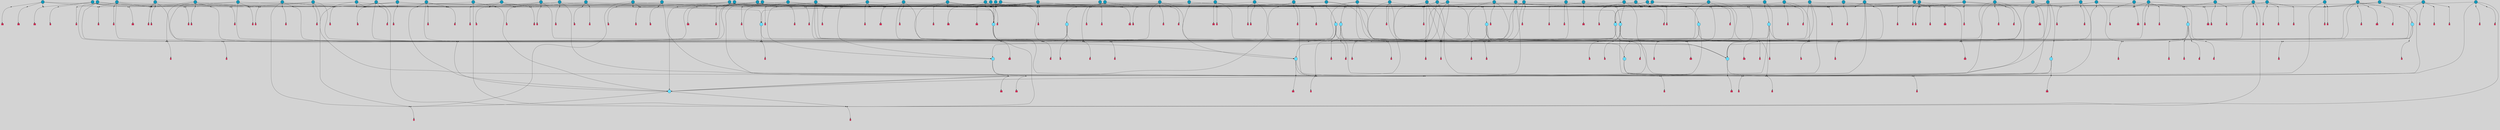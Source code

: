 // File exported with GEGELATI v1.3.1
// On the 2024-04-08 17:21:24
// With the File::TPGGraphDotExporter
digraph{
	graph[pad = "0.212, 0.055" bgcolor = lightgray]
	node[shape=circle style = filled label = ""]
		T3 [fillcolor="#66ddff"]
		T4 [fillcolor="#66ddff"]
		T7 [fillcolor="#66ddff"]
		T9 [fillcolor="#66ddff"]
		T11 [fillcolor="#66ddff"]
		T24 [fillcolor="#66ddff"]
		T27 [fillcolor="#66ddff"]
		T54 [fillcolor="#66ddff"]
		T65 [fillcolor="#66ddff"]
		T82 [fillcolor="#1199bb"]
		T90 [fillcolor="#66ddff"]
		T95 [fillcolor="#1199bb"]
		T111 [fillcolor="#66ddff"]
		T116 [fillcolor="#1199bb"]
		T129 [fillcolor="#66ddff"]
		T130 [fillcolor="#66ddff"]
		T148 [fillcolor="#1199bb"]
		T159 [fillcolor="#1199bb"]
		T164 [fillcolor="#66ddff"]
		T176 [fillcolor="#1199bb"]
		T180 [fillcolor="#1199bb"]
		T184 [fillcolor="#1199bb"]
		T186 [fillcolor="#1199bb"]
		T194 [fillcolor="#1199bb"]
		T195 [fillcolor="#1199bb"]
		T198 [fillcolor="#66ddff"]
		T201 [fillcolor="#1199bb"]
		T202 [fillcolor="#1199bb"]
		T204 [fillcolor="#1199bb"]
		T207 [fillcolor="#66ddff"]
		T210 [fillcolor="#1199bb"]
		T211 [fillcolor="#1199bb"]
		T212 [fillcolor="#66ddff"]
		T213 [fillcolor="#1199bb"]
		T218 [fillcolor="#1199bb"]
		T220 [fillcolor="#1199bb"]
		T222 [fillcolor="#1199bb"]
		T225 [fillcolor="#1199bb"]
		T228 [fillcolor="#1199bb"]
		T123 [fillcolor="#1199bb"]
		T229 [fillcolor="#1199bb"]
		T230 [fillcolor="#1199bb"]
		T235 [fillcolor="#1199bb"]
		T240 [fillcolor="#66ddff"]
		T242 [fillcolor="#1199bb"]
		T243 [fillcolor="#1199bb"]
		T245 [fillcolor="#1199bb"]
		T246 [fillcolor="#1199bb"]
		T247 [fillcolor="#1199bb"]
		T249 [fillcolor="#1199bb"]
		T251 [fillcolor="#1199bb"]
		T252 [fillcolor="#1199bb"]
		T253 [fillcolor="#1199bb"]
		T255 [fillcolor="#1199bb"]
		T256 [fillcolor="#1199bb"]
		T257 [fillcolor="#1199bb"]
		T259 [fillcolor="#1199bb"]
		T260 [fillcolor="#1199bb"]
		T261 [fillcolor="#1199bb"]
		T262 [fillcolor="#1199bb"]
		T263 [fillcolor="#1199bb"]
		T265 [fillcolor="#1199bb"]
		T267 [fillcolor="#1199bb"]
		T270 [fillcolor="#1199bb"]
		T273 [fillcolor="#1199bb"]
		T275 [fillcolor="#1199bb"]
		T276 [fillcolor="#1199bb"]
		T278 [fillcolor="#1199bb"]
		T279 [fillcolor="#1199bb"]
		T280 [fillcolor="#1199bb"]
		T282 [fillcolor="#1199bb"]
		T283 [fillcolor="#1199bb"]
		T284 [fillcolor="#1199bb"]
		T285 [fillcolor="#1199bb"]
		T287 [fillcolor="#1199bb"]
		T288 [fillcolor="#1199bb"]
		T290 [fillcolor="#1199bb"]
		T291 [fillcolor="#1199bb"]
		T292 [fillcolor="#1199bb"]
		T294 [fillcolor="#1199bb"]
		T297 [fillcolor="#1199bb"]
		T298 [fillcolor="#1199bb"]
		T301 [fillcolor="#1199bb"]
		T302 [fillcolor="#1199bb"]
		T306 [fillcolor="#1199bb"]
		T307 [fillcolor="#1199bb"]
		T309 [fillcolor="#1199bb"]
		T310 [fillcolor="#1199bb"]
		T311 [fillcolor="#1199bb"]
		T312 [fillcolor="#1199bb"]
		T313 [fillcolor="#1199bb"]
		T314 [fillcolor="#1199bb"]
		T315 [fillcolor="#1199bb"]
		T316 [fillcolor="#1199bb"]
		T317 [fillcolor="#1199bb"]
		T318 [fillcolor="#1199bb"]
		T319 [fillcolor="#1199bb"]
		T320 [fillcolor="#1199bb"]
		P1631 [fillcolor="#cccccc" shape=point] //6|
		I1631 [shape=box style=invis label="6|1&2|6#1|7&#92;n10|7&2|0#1|5&#92;n9|4&0|1#2|2&#92;n8|6&0|0#1|0&#92;n"]
		P1631 -> I1631[style=invis]
		A1392 [fillcolor="#ff3366" shape=box margin=0.03 width=0 height=0 label="3"]
		T3 -> P1631 -> A1392
		P1632 [fillcolor="#cccccc" shape=point] //3|
		I1632 [shape=box style=invis label="7|6&2|4#0|2&#92;n10|3&2|7#1|4&#92;n11|6&0|4#0|1&#92;n7|1&0|0#2|6&#92;n7|6&0|3#2|6&#92;n4|0&2|6#0|1&#92;n4|4&2|5#0|2&#92;n4|6&0|4#2|7&#92;n10|0&2|3#1|5&#92;n2|6&0|5#0|2&#92;n1|0&2|3#0|7&#92;n1|6&2|0#0|5&#92;n6|2&0|1#0|7&#92;n9|2&0|3#2|7&#92;n5|3&0|6#0|6&#92;n1|7&2|5#2|3&#92;n8|1&2|7#0|6&#92;n1|0&2|5#2|1&#92;n7|1&2|2#2|5&#92;n7|4&2|6#0|3&#92;n"]
		P1632 -> I1632[style=invis]
		A1393 [fillcolor="#ff3366" shape=box margin=0.03 width=0 height=0 label="4"]
		T3 -> P1632 -> A1393
		P1633 [fillcolor="#cccccc" shape=point] //7|
		I1633 [shape=box style=invis label="0|2&2|4#2|6&#92;n5|3&0|6#0|1&#92;n4|7&2|6#0|5&#92;n7|6&0|7#0|5&#92;n10|7&2|2#1|1&#92;n"]
		P1633 -> I1633[style=invis]
		A1394 [fillcolor="#ff3366" shape=box margin=0.03 width=0 height=0 label="4"]
		T4 -> P1633 -> A1394
		P1634 [fillcolor="#cccccc" shape=point] //0|
		I1634 [shape=box style=invis label="2|5&0|1#0|6&#92;n6|1&2|2#2|7&#92;n8|0&0|3#1|4&#92;n4|3&2|5#2|4&#92;n8|1&2|4#0|0&#92;n6|6&0|1#2|6&#92;n11|7&2|4#2|5&#92;n6|2&2|4#0|2&#92;n8|5&2|4#2|4&#92;n2|1&2|1#2|2&#92;n2|7&2|5#2|6&#92;n9|7&0|5#0|4&#92;n1|2&0|5#2|6&#92;n4|2&2|3#2|7&#92;n3|3&2|1#0|2&#92;n"]
		P1634 -> I1634[style=invis]
		A1395 [fillcolor="#ff3366" shape=box margin=0.03 width=0 height=0 label="5"]
		T4 -> P1634 -> A1395
		P1635 [fillcolor="#cccccc" shape=point] //-3|
		I1635 [shape=box style=invis label="1|6&2|7#0|7&#92;n10|2&0|7#1|3&#92;n9|6&2|7#2|2&#92;n5|3&0|7#0|7&#92;n1|6&2|3#0|0&#92;n2|3&2|3#2|2&#92;n5|1&2|6#0|6&#92;n"]
		P1635 -> I1635[style=invis]
		A1396 [fillcolor="#ff3366" shape=box margin=0.03 width=0 height=0 label="7"]
		T7 -> P1635 -> A1396
		P1636 [fillcolor="#cccccc" shape=point] //5|
		I1636 [shape=box style=invis label="0|5&2|3#0|1&#92;n0|6&2|1#2|4&#92;n6|2&2|6#0|7&#92;n7|4&0|3#0|1&#92;n5|4&0|7#1|6&#92;n9|1&0|5#2|2&#92;n6|3&2|3#1|7&#92;n11|7&2|4#1|6&#92;n2|5&0|1#0|0&#92;n4|7&0|0#0|2&#92;n6|2&0|6#0|0&#92;n2|1&2|6#2|4&#92;n10|0&2|0#1|0&#92;n6|6&2|4#0|6&#92;n"]
		P1636 -> I1636[style=invis]
		A1397 [fillcolor="#ff3366" shape=box margin=0.03 width=0 height=0 label="8"]
		T7 -> P1636 -> A1397
		P1637 [fillcolor="#cccccc" shape=point] //-6|
		I1637 [shape=box style=invis label="11|1&0|7#2|0&#92;n10|4&0|1#1|0&#92;n4|3&2|4#2|1&#92;n0|5&2|0#0|0&#92;n6|1&0|0#0|3&#92;n8|2&2|0#0|4&#92;n11|4&2|0#1|6&#92;n7|0&2|6#2|3&#92;n5|3&2|6#2|0&#92;n2|0&2|0#0|4&#92;n"]
		P1637 -> I1637[style=invis]
		A1398 [fillcolor="#ff3366" shape=box margin=0.03 width=0 height=0 label="9"]
		T9 -> P1637 -> A1398
		P1638 [fillcolor="#cccccc" shape=point] //2|
		I1638 [shape=box style=invis label="6|3&2|7#1|4&#92;n8|6&0|0#2|5&#92;n2|1&0|2#0|3&#92;n8|7&0|6#0|4&#92;n2|1&2|0#0|1&#92;n0|0&2|2#2|3&#92;n6|6&0|7#2|1&#92;n6|1&0|7#2|6&#92;n5|4&2|7#0|4&#92;n0|3&0|4#2|0&#92;n11|0&2|0#2|5&#92;n4|5&2|5#2|4&#92;n5|7&0|6#0|4&#92;n9|7&2|5#0|3&#92;n5|4&2|1#0|3&#92;n5|3&0|1#1|7&#92;n0|4&0|3#2|5&#92;n"]
		P1638 -> I1638[style=invis]
		A1399 [fillcolor="#ff3366" shape=box margin=0.03 width=0 height=0 label="10"]
		T9 -> P1638 -> A1399
		P1639 [fillcolor="#cccccc" shape=point] //6|
		I1639 [shape=box style=invis label="3|0&2|7#2|2&#92;n3|2&0|4#2|5&#92;n5|1&0|2#1|0&#92;n8|7&0|1#2|0&#92;n8|5&0|3#0|6&#92;n0|2&0|2#2|3&#92;n1|5&2|5#0|5&#92;n5|6&0|6#0|7&#92;n6|7&0|0#2|6&#92;n1|2&2|3#0|0&#92;n7|7&2|3#0|4&#92;n0|7&2|7#0|6&#92;n1|0&2|2#2|7&#92;n4|4&0|1#0|0&#92;n"]
		P1639 -> I1639[style=invis]
		A1400 [fillcolor="#ff3366" shape=box margin=0.03 width=0 height=0 label="11"]
		T11 -> P1639 -> A1400
		P1640 [fillcolor="#cccccc" shape=point] //-4|
		I1640 [shape=box style=invis label="4|1&0|4#2|6&#92;n1|2&2|2#2|0&#92;n1|2&2|0#0|6&#92;n8|4&2|3#2|5&#92;n5|5&2|1#1|0&#92;n"]
		P1640 -> I1640[style=invis]
		A1401 [fillcolor="#ff3366" shape=box margin=0.03 width=0 height=0 label="12"]
		T11 -> P1640 -> A1401
		P1641 [fillcolor="#cccccc" shape=point] //-3|
		I1641 [shape=box style=invis label="8|1&2|3#0|5&#92;n0|6&0|5#0|5&#92;n3|7&2|1#0|6&#92;n3|5&0|1#0|0&#92;n9|5&2|0#0|4&#92;n3|5&0|2#0|3&#92;n10|6&2|4#1|0&#92;n9|4&2|7#2|6&#92;n1|7&2|5#2|2&#92;n"]
		P1641 -> I1641[style=invis]
		A1402 [fillcolor="#ff3366" shape=box margin=0.03 width=0 height=0 label="5"]
		T4 -> P1641 -> A1402
		P1642 [fillcolor="#cccccc" shape=point] //1|
		I1642 [shape=box style=invis label="5|1&0|6#2|7&#92;n2|4&0|4#2|2&#92;n0|6&0|5#0|4&#92;n10|6&2|5#1|6&#92;n9|3&0|1#1|7&#92;n10|3&2|2#1|0&#92;n5|0&0|0#2|1&#92;n11|3&2|3#1|5&#92;n10|3&0|1#1|0&#92;n2|4&0|1#0|1&#92;n0|2&0|3#2|4&#92;n9|2&2|1#2|5&#92;n11|7&2|6#2|6&#92;n"]
		P1642 -> I1642[style=invis]
		T24 -> P1642 -> T7
		P1643 [fillcolor="#cccccc" shape=point] //5|
		I1643 [shape=box style=invis label="3|0&2|0#0|1&#92;n3|0&0|7#0|1&#92;n5|3&0|2#2|6&#92;n4|4&2|4#2|6&#92;n11|2&0|7#1|6&#92;n2|7&2|2#2|5&#92;n9|3&2|6#2|7&#92;n7|7&0|0#0|4&#92;n6|1&2|4#2|3&#92;n5|4&2|0#1|6&#92;n1|3&0|7#0|4&#92;n"]
		P1643 -> I1643[style=invis]
		A1403 [fillcolor="#ff3366" shape=box margin=0.03 width=0 height=0 label="7"]
		T24 -> P1643 -> A1403
		P1644 [fillcolor="#cccccc" shape=point] //-2|
		I1644 [shape=box style=invis label="4|1&0|4#0|3&#92;n4|2&0|5#2|0&#92;n5|5&2|6#0|5&#92;n1|4&0|1#0|2&#92;n6|3&2|7#1|5&#92;n0|4&2|0#0|3&#92;n8|5&2|5#1|2&#92;n10|7&2|7#1|1&#92;n3|4&0|0#2|1&#92;n3|6&2|5#2|5&#92;n8|3&0|1#0|7&#92;n10|0&2|7#1|3&#92;n4|1&2|4#0|1&#92;n9|3&2|0#0|4&#92;n3|6&2|0#0|4&#92;n1|2&0|6#2|1&#92;n4|0&2|1#2|2&#92;n"]
		P1644 -> I1644[style=invis]
		A1404 [fillcolor="#ff3366" shape=box margin=0.03 width=0 height=0 label="14"]
		T24 -> P1644 -> A1404
		P1645 [fillcolor="#cccccc" shape=point] //2|
		I1645 [shape=box style=invis label="9|1&2|3#0|1&#92;n5|2&2|0#2|4&#92;n3|6&2|5#2|7&#92;n7|0&2|5#0|4&#92;n1|2&0|3#0|5&#92;n7|3&2|7#0|0&#92;n"]
		P1645 -> I1645[style=invis]
		A1405 [fillcolor="#ff3366" shape=box margin=0.03 width=0 height=0 label="2"]
		T27 -> P1645 -> A1405
		P1646 [fillcolor="#cccccc" shape=point] //-6|
		I1646 [shape=box style=invis label="7|5&0|4#0|4&#92;n11|0&2|5#2|1&#92;n"]
		P1646 -> I1646[style=invis]
		A1406 [fillcolor="#ff3366" shape=box margin=0.03 width=0 height=0 label="3"]
		T27 -> P1646 -> A1406
		T27 -> P1632
		T27 -> P1634
		P1647 [fillcolor="#cccccc" shape=point] //0|
		I1647 [shape=box style=invis label="4|0&0|3#2|7&#92;n10|2&0|3#1|7&#92;n3|5&0|2#0|3&#92;n4|5&0|0#2|1&#92;n10|7&2|0#1|2&#92;n5|3&2|3#1|6&#92;n9|5&2|0#0|4&#92;n5|4&2|7#0|2&#92;n10|3&2|7#1|4&#92;n7|2&0|1#2|6&#92;n8|6&0|5#0|5&#92;n8|7&2|3#0|5&#92;n2|6&2|4#0|0&#92;n"]
		P1647 -> I1647[style=invis]
		A1407 [fillcolor="#ff3366" shape=box margin=0.03 width=0 height=0 label="5"]
		T27 -> P1647 -> A1407
		P1648 [fillcolor="#cccccc" shape=point] //8|
		I1648 [shape=box style=invis label="9|0&0|1#2|0&#92;n10|1&2|5#1|4&#92;n8|2&2|6#0|4&#92;n2|4&2|5#2|3&#92;n4|2&2|2#0|2&#92;n7|5&0|2#0|0&#92;n8|2&2|1#1|3&#92;n8|7&0|7#2|1&#92;n1|1&0|0#0|7&#92;n5|6&2|5#1|0&#92;n6|6&2|5#0|0&#92;n11|4&0|3#2|6&#92;n4|2&2|4#0|7&#92;n5|6&0|1#2|0&#92;n11|3&0|2#0|7&#92;n"]
		P1648 -> I1648[style=invis]
		A1408 [fillcolor="#ff3366" shape=box margin=0.03 width=0 height=0 label="6"]
		T54 -> P1648 -> A1408
		T54 -> P1643
		P1649 [fillcolor="#cccccc" shape=point] //-10|
		I1649 [shape=box style=invis label="3|6&0|0#0|4&#92;n4|1&2|4#0|1&#92;n5|1&0|1#0|4&#92;n5|5&2|6#0|5&#92;n6|5&0|6#0|3&#92;n11|1&2|0#0|1&#92;n0|7&2|0#0|3&#92;n1|2&0|6#0|1&#92;n8|0&0|4#2|0&#92;n0|4&0|7#2|7&#92;n7|0&2|7#1|3&#92;n3|1&0|5#2|5&#92;n5|1&0|4#0|3&#92;n2|2&0|2#0|0&#92;n8|3&0|1#0|7&#92;n3|0&0|3#0|5&#92;n7|2&0|5#2|0&#92;n6|3&2|7#1|5&#92;n4|7&2|7#2|1&#92;n"]
		P1649 -> I1649[style=invis]
		A1409 [fillcolor="#ff3366" shape=box margin=0.03 width=0 height=0 label="14"]
		T54 -> P1649 -> A1409
		T54 -> P1636
		T65 -> P1633
		T65 -> P1634
		P1650 [fillcolor="#cccccc" shape=point] //7|
		I1650 [shape=box style=invis label="4|0&2|1#2|2&#92;n4|2&0|5#2|0&#92;n5|5&2|6#0|5&#92;n1|4&0|1#0|2&#92;n6|3&2|7#1|5&#92;n0|4&2|0#0|3&#92;n8|5&2|5#1|4&#92;n1|2&0|6#2|1&#92;n3|4&0|0#2|1&#92;n3|6&2|5#2|5&#92;n8|3&0|1#0|7&#92;n10|0&2|2#1|3&#92;n4|1&2|4#0|1&#92;n10|7&2|7#1|1&#92;n4|1&0|4#0|3&#92;n"]
		P1650 -> I1650[style=invis]
		A1410 [fillcolor="#ff3366" shape=box margin=0.03 width=0 height=0 label="14"]
		T65 -> P1650 -> A1410
		P1651 [fillcolor="#cccccc" shape=point] //6|
		I1651 [shape=box style=invis label="7|0&2|5#1|2&#92;n10|6&2|1#1|3&#92;n7|5&0|2#0|7&#92;n10|7&0|1#1|5&#92;n4|6&2|5#0|5&#92;n4|4&0|7#2|7&#92;n"]
		P1651 -> I1651[style=invis]
		A1411 [fillcolor="#ff3366" shape=box margin=0.03 width=0 height=0 label="7"]
		T82 -> P1651 -> A1411
		P1652 [fillcolor="#cccccc" shape=point] //6|
		I1652 [shape=box style=invis label="0|5&2|3#0|1&#92;n0|6&2|1#2|4&#92;n9|1&0|5#2|2&#92;n7|4&0|3#0|1&#92;n5|4&0|7#1|6&#92;n2|5&0|1#0|0&#92;n6|3&2|3#1|7&#92;n11|7&2|4#1|6&#92;n6|2&2|6#0|1&#92;n4|7&0|0#0|2&#92;n6|2&0|6#0|0&#92;n9|1&2|6#2|4&#92;n10|0&2|0#1|0&#92;n6|6&2|4#0|6&#92;n"]
		P1652 -> I1652[style=invis]
		A1412 [fillcolor="#ff3366" shape=box margin=0.03 width=0 height=0 label="8"]
		T82 -> P1652 -> A1412
		T82 -> P1637
		P1653 [fillcolor="#cccccc" shape=point] //-2|
		I1653 [shape=box style=invis label="8|4&2|1#2|5&#92;n4|1&0|7#2|1&#92;n5|7&2|3#2|2&#92;n10|4&2|5#1|7&#92;n10|0&2|6#1|3&#92;n4|5&2|7#0|6&#92;n9|5&2|4#0|4&#92;n2|4&0|5#0|7&#92;n11|1&2|4#2|6&#92;n5|6&0|7#1|2&#92;n2|7&2|7#2|6&#92;n5|2&0|5#1|5&#92;n3|0&0|6#0|2&#92;n4|0&0|4#2|4&#92;n4|4&2|6#0|7&#92;n10|6&2|0#1|4&#92;n9|7&0|3#1|4&#92;n1|4&2|6#0|3&#92;n11|5&2|6#0|3&#92;n0|3&0|5#0|1&#92;n"]
		P1653 -> I1653[style=invis]
		A1413 [fillcolor="#ff3366" shape=box margin=0.03 width=0 height=0 label="13"]
		T90 -> P1653 -> A1413
		P1654 [fillcolor="#cccccc" shape=point] //4|
		I1654 [shape=box style=invis label="7|1&2|6#1|3&#92;n10|1&0|3#1|6&#92;n8|5&2|3#2|1&#92;n11|5&0|0#2|6&#92;n4|1&0|6#0|0&#92;n11|1&0|2#0|3&#92;n2|0&2|1#0|7&#92;n"]
		P1654 -> I1654[style=invis]
		A1414 [fillcolor="#ff3366" shape=box margin=0.03 width=0 height=0 label="2"]
		T90 -> P1654 -> A1414
		P1655 [fillcolor="#cccccc" shape=point] //7|
		I1655 [shape=box style=invis label="10|3&0|1#1|4&#92;n4|6&0|0#0|2&#92;n4|5&0|6#0|0&#92;n4|3&0|6#2|1&#92;n7|0&0|3#1|2&#92;n4|7&0|6#0|5&#92;n7|6&0|7#0|6&#92;n6|6&0|0#0|3&#92;n11|1&0|4#2|5&#92;n10|2&0|3#1|2&#92;n"]
		P1655 -> I1655[style=invis]
		A1415 [fillcolor="#ff3366" shape=box margin=0.03 width=0 height=0 label="4"]
		T90 -> P1655 -> A1415
		T90 -> P1641
		P1656 [fillcolor="#cccccc" shape=point] //-7|
		I1656 [shape=box style=invis label="3|0&2|0#0|1&#92;n1|1&0|2#0|4&#92;n11|2&0|7#1|6&#92;n9|7&0|0#0|4&#92;n3|0&0|7#0|1&#92;n9|3&2|6#2|7&#92;n5|3&0|2#2|6&#92;n6|1&2|4#2|3&#92;n5|4&2|0#1|6&#92;n1|3&0|7#0|7&#92;n"]
		P1656 -> I1656[style=invis]
		A1416 [fillcolor="#ff3366" shape=box margin=0.03 width=0 height=0 label="7"]
		T90 -> P1656 -> A1416
		P1657 [fillcolor="#cccccc" shape=point] //4|
		I1657 [shape=box style=invis label="4|3&0|6#0|3&#92;n5|7&2|3#2|2&#92;n5|6&0|7#1|2&#92;n1|4&2|6#0|3&#92;n8|4&2|1#2|5&#92;n9|5&2|4#1|4&#92;n2|4&0|5#0|7&#92;n10|0&0|6#1|3&#92;n3|0&0|6#0|2&#92;n2|7&2|7#2|6&#92;n5|2&0|5#1|5&#92;n10|4&2|5#1|7&#92;n4|0&0|4#2|4&#92;n11|1&0|4#2|6&#92;n10|6&2|0#1|4&#92;n9|7&0|3#1|4&#92;n4|5&2|7#0|6&#92;n11|5&2|6#2|3&#92;n0|3&0|5#0|1&#92;n"]
		P1657 -> I1657[style=invis]
		A1417 [fillcolor="#ff3366" shape=box margin=0.03 width=0 height=0 label="13"]
		T95 -> P1657 -> A1417
		P1658 [fillcolor="#cccccc" shape=point] //8|
		I1658 [shape=box style=invis label="9|7&0|5#2|5&#92;n3|3&2|3#0|2&#92;n9|5&2|2#1|0&#92;n2|3&0|6#0|3&#92;n4|4&2|5#2|7&#92;n11|3&2|0#1|5&#92;n6|6&2|1#2|2&#92;n4|6&0|1#2|2&#92;n2|5&2|7#2|2&#92;n7|7&2|2#2|3&#92;n6|5&0|3#2|6&#92;n6|7&0|6#0|2&#92;n"]
		P1658 -> I1658[style=invis]
		A1418 [fillcolor="#ff3366" shape=box margin=0.03 width=0 height=0 label="14"]
		T95 -> P1658 -> A1418
		P1659 [fillcolor="#cccccc" shape=point] //2|
		I1659 [shape=box style=invis label="4|1&0|4#2|6&#92;n5|5&2|1#1|0&#92;n1|0&2|0#0|6&#92;n8|4&2|3#2|5&#92;n"]
		P1659 -> I1659[style=invis]
		T95 -> P1659 -> T11
		P1660 [fillcolor="#cccccc" shape=point] //-9|
		I1660 [shape=box style=invis label="2|0&2|0#2|1&#92;n4|4&2|4#2|6&#92;n9|1&0|3#1|7&#92;n5|3&0|2#2|6&#92;n2|7&2|2#2|5&#92;n5|4&2|0#1|6&#92;n3|0&0|7#0|1&#92;n1|3&0|7#0|4&#92;n11|6&2|2#0|7&#92;n7|7&0|0#0|4&#92;n11|0&0|7#1|6&#92;n9|3&2|6#2|7&#92;n"]
		P1660 -> I1660[style=invis]
		A1419 [fillcolor="#ff3366" shape=box margin=0.03 width=0 height=0 label="7"]
		T95 -> P1660 -> A1419
		P1661 [fillcolor="#cccccc" shape=point] //-8|
		I1661 [shape=box style=invis label="7|5&0|4#2|4&#92;n"]
		P1661 -> I1661[style=invis]
		A1420 [fillcolor="#ff3366" shape=box margin=0.03 width=0 height=0 label="3"]
		T95 -> P1661 -> A1420
		P1662 [fillcolor="#cccccc" shape=point] //-5|
		I1662 [shape=box style=invis label="0|0&2|3#0|2&#92;n10|5&0|6#1|3&#92;n7|3&0|6#2|3&#92;n3|4&0|6#0|6&#92;n10|5&0|2#1|1&#92;n5|0&0|1#0|3&#92;n6|6&2|5#1|5&#92;n7|4&0|2#1|7&#92;n5|7&0|1#2|5&#92;n1|5&0|0#0|3&#92;n7|5&2|1#2|6&#92;n9|0&0|2#0|0&#92;n4|0&2|4#0|0&#92;n4|6&0|0#2|3&#92;n3|1&0|6#2|5&#92;n7|7&2|1#2|3&#92;n9|4&2|2#0|6&#92;n"]
		P1662 -> I1662[style=invis]
		T111 -> P1662 -> T9
		P1663 [fillcolor="#cccccc" shape=point] //7|
		I1663 [shape=box style=invis label="7|4&2|1#2|0&#92;n4|1&2|4#2|3&#92;n5|0&2|0#2|2&#92;n6|1&2|4#2|6&#92;n"]
		P1663 -> I1663[style=invis]
		A1421 [fillcolor="#ff3366" shape=box margin=0.03 width=0 height=0 label="9"]
		T111 -> P1663 -> A1421
		P1664 [fillcolor="#cccccc" shape=point] //2|
		I1664 [shape=box style=invis label="3|0&2|0#0|1&#92;n11|2&0|7#1|6&#92;n8|7&2|4#0|5&#92;n5|3&0|2#2|6&#92;n4|4&2|4#2|6&#92;n3|0&0|7#0|1&#92;n2|7&2|2#2|5&#92;n9|3&2|6#2|7&#92;n7|7&0|0#0|4&#92;n6|1&2|4#1|3&#92;n5|4&2|0#1|6&#92;n1|3&0|7#0|4&#92;n"]
		P1664 -> I1664[style=invis]
		A1422 [fillcolor="#ff3366" shape=box margin=0.03 width=0 height=0 label="7"]
		T111 -> P1664 -> A1422
		T111 -> P1637
		P1665 [fillcolor="#cccccc" shape=point] //-4|
		I1665 [shape=box style=invis label="9|7&0|0#2|0&#92;n6|6&0|5#2|0&#92;n7|3&0|0#0|4&#92;n3|5&0|3#0|3&#92;n9|1&0|1#1|1&#92;n11|5&2|7#1|5&#92;n1|5&2|5#0|2&#92;n6|0&0|6#2|5&#92;n0|3&2|4#2|5&#92;n1|6&2|5#2|2&#92;n9|5&2|1#2|2&#92;n"]
		P1665 -> I1665[style=invis]
		T116 -> P1665 -> T9
		P1666 [fillcolor="#cccccc" shape=point] //4|
		I1666 [shape=box style=invis label="9|2&0|6#2|1&#92;n11|5&0|1#2|0&#92;n2|4&0|4#2|1&#92;n5|0&2|4#0|2&#92;n"]
		P1666 -> I1666[style=invis]
		A1423 [fillcolor="#ff3366" shape=box margin=0.03 width=0 height=0 label="3"]
		T116 -> P1666 -> A1423
		P1667 [fillcolor="#cccccc" shape=point] //-2|
		I1667 [shape=box style=invis label="5|2&2|0#2|4&#92;n9|1&2|3#0|1&#92;n3|6&2|5#2|7&#92;n7|0&2|1#0|4&#92;n1|2&0|3#0|5&#92;n7|3&2|7#0|0&#92;n"]
		P1667 -> I1667[style=invis]
		A1424 [fillcolor="#ff3366" shape=box margin=0.03 width=0 height=0 label="2"]
		T116 -> P1667 -> A1424
		T116 -> P1632
		T116 -> P1647
		T129 -> P1648
		T129 -> P1643
		P1668 [fillcolor="#cccccc" shape=point] //10|
		I1668 [shape=box style=invis label="4|5&2|7#2|1&#92;n1|7&2|3#0|6&#92;n3|5&2|2#0|3&#92;n10|3&0|7#1|4&#92;n7|1&0|4#2|6&#92;n10|2&0|3#1|7&#92;n9|5&2|0#0|4&#92;n4|0&0|3#2|7&#92;n11|4&2|6#1|2&#92;n5|4&2|7#0|2&#92;n2|6&2|4#0|0&#92;n6|5&0|7#2|1&#92;n5|3&2|3#1|6&#92;n10|7&2|0#1|2&#92;n"]
		P1668 -> I1668[style=invis]
		A1425 [fillcolor="#ff3366" shape=box margin=0.03 width=0 height=0 label="5"]
		T129 -> P1668 -> A1425
		P1669 [fillcolor="#cccccc" shape=point] //5|
		I1669 [shape=box style=invis label="9|4&2|3#1|3&#92;n0|4&2|4#0|5&#92;n6|1&2|6#2|5&#92;n4|0&0|5#2|0&#92;n"]
		P1669 -> I1669[style=invis]
		A1426 [fillcolor="#ff3366" shape=box margin=0.03 width=0 height=0 label="7"]
		T129 -> P1669 -> A1426
		P1670 [fillcolor="#cccccc" shape=point] //6|
		I1670 [shape=box style=invis label="9|4&2|7#0|6&#92;n8|4&0|1#1|0&#92;n1|3&0|0#2|1&#92;n2|4&0|6#2|2&#92;n5|1&2|5#0|7&#92;n3|0&0|3#2|6&#92;n2|2&2|6#0|2&#92;n8|4&0|4#2|2&#92;n5|1&2|4#0|3&#92;n9|4&0|6#0|6&#92;n5|0&2|2#1|5&#92;n11|7&0|0#1|1&#92;n0|4&0|3#0|3&#92;n7|7&2|4#2|5&#92;n1|5&0|1#2|1&#92;n"]
		P1670 -> I1670[style=invis]
		A1427 [fillcolor="#ff3366" shape=box margin=0.03 width=0 height=0 label="1"]
		T129 -> P1670 -> A1427
		P1671 [fillcolor="#cccccc" shape=point] //-5|
		I1671 [shape=box style=invis label="10|6&2|5#1|6&#92;n9|3&0|1#1|7&#92;n2|4&0|1#0|1&#92;n11|3&0|7#1|6&#92;n5|1&0|6#2|7&#92;n8|0&0|0#0|1&#92;n0|6&0|7#0|4&#92;n6|7&2|6#2|6&#92;n11|0&2|3#0|5&#92;n"]
		P1671 -> I1671[style=invis]
		T130 -> P1671 -> T7
		P1672 [fillcolor="#cccccc" shape=point] //9|
		I1672 [shape=box style=invis label="9|0&2|4#1|2&#92;n10|3&0|5#1|7&#92;n"]
		P1672 -> I1672[style=invis]
		A1428 [fillcolor="#ff3366" shape=box margin=0.03 width=0 height=0 label="3"]
		T130 -> P1672 -> A1428
		T130 -> P1654
		P1673 [fillcolor="#cccccc" shape=point] //-10|
		I1673 [shape=box style=invis label="8|4&0|2#0|1&#92;n5|3&2|6#2|7&#92;n3|1&2|7#0|6&#92;n4|7&0|4#0|2&#92;n1|7&2|6#0|4&#92;n10|5&2|1#1|5&#92;n4|0&0|7#0|7&#92;n6|6&0|0#0|1&#92;n10|4&2|1#1|0&#92;n"]
		P1673 -> I1673[style=invis]
		A1429 [fillcolor="#ff3366" shape=box margin=0.03 width=0 height=0 label="5"]
		T130 -> P1673 -> A1429
		P1674 [fillcolor="#cccccc" shape=point] //-1|
		I1674 [shape=box style=invis label="11|7&2|0#1|7&#92;n1|5&2|4#2|4&#92;n4|3&0|1#0|5&#92;n1|6&0|0#0|4&#92;n8|6&2|4#0|0&#92;n4|0&0|0#0|5&#92;n10|4&2|0#1|0&#92;n9|6&2|5#1|3&#92;n0|7&2|1#0|5&#92;n0|6&2|3#2|0&#92;n4|4&0|5#0|1&#92;n"]
		P1674 -> I1674[style=invis]
		A1430 [fillcolor="#ff3366" shape=box margin=0.03 width=0 height=0 label="12"]
		T148 -> P1674 -> A1430
		P1675 [fillcolor="#cccccc" shape=point] //1|
		I1675 [shape=box style=invis label="2|2&2|3#0|2&#92;n2|2&0|5#2|5&#92;n8|4&0|1#1|0&#92;n9|7&0|6#0|3&#92;n5|1&2|2#0|7&#92;n10|7&0|7#1|3&#92;n7|7&2|4#2|5&#92;n5|5&0|2#2|1&#92;n2|6&2|2#0|0&#92;n9|3&2|2#2|0&#92;n0|6&0|6#2|2&#92;n7|7&0|1#2|3&#92;n3|6&0|1#0|5&#92;n1|5&0|1#2|7&#92;n"]
		P1675 -> I1675[style=invis]
		A1431 [fillcolor="#ff3366" shape=box margin=0.03 width=0 height=0 label="1"]
		T148 -> P1675 -> A1431
		P1676 [fillcolor="#cccccc" shape=point] //-9|
		I1676 [shape=box style=invis label="4|7&2|6#0|5&#92;n11|3&0|2#2|6&#92;n10|2&2|4#1|6&#92;n3|0&2|6#2|7&#92;n4|3&0|5#0|7&#92;n2|3&0|7#0|7&#92;n10|6&0|7#1|5&#92;n10|1&2|2#1|1&#92;n1|7&0|3#2|6&#92;n"]
		P1676 -> I1676[style=invis]
		A1432 [fillcolor="#ff3366" shape=box margin=0.03 width=0 height=0 label="4"]
		T148 -> P1676 -> A1432
		P1677 [fillcolor="#cccccc" shape=point] //7|
		I1677 [shape=box style=invis label="7|2&0|4#1|3&#92;n7|7&0|0#0|4&#92;n4|4&2|4#2|6&#92;n2|3&2|2#2|5&#92;n8|0&0|2#2|1&#92;n9|3&2|6#2|7&#92;n6|4&2|4#2|3&#92;n3|3&2|0#0|1&#92;n6|4&2|0#1|6&#92;n5|3&0|7#0|4&#92;n"]
		P1677 -> I1677[style=invis]
		A1433 [fillcolor="#ff3366" shape=box margin=0.03 width=0 height=0 label="7"]
		T148 -> P1677 -> A1433
		P1678 [fillcolor="#cccccc" shape=point] //-6|
		I1678 [shape=box style=invis label="9|0&2|0#0|1&#92;n3|2&0|2#0|3&#92;n5|4&0|5#1|7&#92;n2|1&0|4#0|3&#92;n9|2&2|0#2|4&#92;n7|6&0|4#0|2&#92;n2|3&0|6#2|6&#92;n1|2&0|3#2|0&#92;n"]
		P1678 -> I1678[style=invis]
		T148 -> P1678 -> T54
		P1679 [fillcolor="#cccccc" shape=point] //7|
		I1679 [shape=box style=invis label="7|0&2|1#2|0&#92;n9|7&2|1#1|7&#92;n8|2&0|1#1|0&#92;n6|6&0|2#1|1&#92;n2|2&0|5#0|0&#92;n5|7&0|0#2|1&#92;n5|1&2|5#1|5&#92;n4|7&2|4#2|3&#92;n10|5&2|2#1|5&#92;n1|3&2|2#2|0&#92;n10|2&2|6#1|5&#92;n"]
		P1679 -> I1679[style=invis]
		A1434 [fillcolor="#ff3366" shape=box margin=0.03 width=0 height=0 label="1"]
		T159 -> P1679 -> A1434
		P1680 [fillcolor="#cccccc" shape=point] //7|
		I1680 [shape=box style=invis label="7|4&2|7#0|4&#92;n4|6&0|1#2|5&#92;n2|1&2|3#0|0&#92;n4|3&2|0#0|1&#92;n0|0&2|7#2|7&#92;n7|7&0|5#2|3&#92;n5|0&2|1#2|2&#92;n10|0&0|4#1|2&#92;n4|4&0|7#0|0&#92;n6|7&0|2#0|1&#92;n1|4&2|5#0|4&#92;n"]
		P1680 -> I1680[style=invis]
		A1435 [fillcolor="#ff3366" shape=box margin=0.03 width=0 height=0 label="0"]
		T159 -> P1680 -> A1435
		P1681 [fillcolor="#cccccc" shape=point] //5|
		I1681 [shape=box style=invis label="0|5&2|3#0|1&#92;n0|6&2|1#2|4&#92;n6|2&2|6#0|7&#92;n9|0&2|7#1|1&#92;n7|4&0|3#0|1&#92;n11|7&2|4#1|6&#92;n9|1&0|5#2|2&#92;n5|4&0|7#1|6&#92;n2|5&0|1#0|0&#92;n4|7&0|0#0|2&#92;n6|2&0|6#0|0&#92;n2|1&2|6#2|4&#92;n10|0&0|0#1|0&#92;n6|6&2|4#0|6&#92;n"]
		P1681 -> I1681[style=invis]
		T159 -> P1681 -> T129
		T164 -> P1634
		P1682 [fillcolor="#cccccc" shape=point] //-1|
		I1682 [shape=box style=invis label="6|4&0|4#2|4&#92;n4|5&2|5#2|4&#92;n9|7&2|5#0|3&#92;n3|7&2|6#0|6&#92;n8|7&0|6#0|4&#92;n2|1&2|0#0|1&#92;n8|6&0|0#2|5&#92;n2|1&0|2#0|3&#92;n6|1&0|7#2|6&#92;n6|3&0|1#1|6&#92;n5|4&2|7#0|4&#92;n0|7&0|4#2|0&#92;n11|0&2|0#2|5&#92;n3|7&2|0#2|7&#92;n8|3&2|7#1|4&#92;n5|7&0|6#0|4&#92;n0|0&2|3#2|3&#92;n5|4&2|1#0|3&#92;n0|4&0|3#2|5&#92;n"]
		P1682 -> I1682[style=invis]
		A1436 [fillcolor="#ff3366" shape=box margin=0.03 width=0 height=0 label="10"]
		T164 -> P1682 -> A1436
		P1683 [fillcolor="#cccccc" shape=point] //-7|
		I1683 [shape=box style=invis label="6|1&0|2#0|3&#92;n1|2&0|1#2|0&#92;n10|3&2|2#1|1&#92;n0|1&0|2#0|7&#92;n4|6&2|7#2|4&#92;n6|0&2|7#0|6&#92;n"]
		P1683 -> I1683[style=invis]
		A1437 [fillcolor="#ff3366" shape=box margin=0.03 width=0 height=0 label="7"]
		T164 -> P1683 -> A1437
		P1684 [fillcolor="#cccccc" shape=point] //-6|
		I1684 [shape=box style=invis label="11|7&0|1#0|6&#92;n3|5&0|1#0|3&#92;n1|5&0|5#0|6&#92;n1|7&2|5#2|2&#92;n0|0&0|2#2|2&#92;n4|4&0|1#0|5&#92;n6|4&2|2#0|2&#92;n0|6&2|5#0|5&#92;n0|3&2|2#2|6&#92;n"]
		P1684 -> I1684[style=invis]
		A1438 [fillcolor="#ff3366" shape=box margin=0.03 width=0 height=0 label="5"]
		T164 -> P1684 -> A1438
		T164 -> P1657
		P1685 [fillcolor="#cccccc" shape=point] //3|
		I1685 [shape=box style=invis label="4|7&0|7#2|7&#92;n11|5&2|6#0|2&#92;n5|5&2|6#2|0&#92;n3|2&0|6#0|3&#92;n10|2&2|5#1|5&#92;n9|4&2|3#1|5&#92;n2|5&2|7#2|4&#92;n11|3&2|5#1|0&#92;n7|0&0|7#2|1&#92;n1|2&0|5#0|1&#92;n"]
		P1685 -> I1685[style=invis]
		A1439 [fillcolor="#ff3366" shape=box margin=0.03 width=0 height=0 label="5"]
		T176 -> P1685 -> A1439
		P1686 [fillcolor="#cccccc" shape=point] //2|
		I1686 [shape=box style=invis label="7|1&0|6#0|1&#92;n5|2&2|5#1|6&#92;n10|1&2|1#1|1&#92;n4|7&0|4#2|2&#92;n11|7&0|4#2|7&#92;n5|0&0|5#1|7&#92;n8|2&0|5#2|4&#92;n10|0&2|6#1|6&#92;n5|1&0|1#2|3&#92;n1|6&2|0#0|1&#92;n9|6&2|2#1|4&#92;n3|4&2|3#0|0&#92;n10|1&0|1#1|0&#92;n2|2&0|1#2|1&#92;n3|1&2|7#0|3&#92;n"]
		P1686 -> I1686[style=invis]
		A1440 [fillcolor="#ff3366" shape=box margin=0.03 width=0 height=0 label="10"]
		T176 -> P1686 -> A1440
		P1687 [fillcolor="#cccccc" shape=point] //-1|
		I1687 [shape=box style=invis label="1|7&2|1#0|6&#92;n8|1&2|3#0|5&#92;n10|6&2|7#1|0&#92;n1|7&2|5#0|2&#92;n0|3&0|3#2|2&#92;n3|5&0|1#0|0&#92;n3|5&0|2#0|3&#92;n1|5&2|0#0|4&#92;n5|7&2|2#2|5&#92;n4|0&2|3#0|3&#92;n"]
		P1687 -> I1687[style=invis]
		T176 -> P1687 -> T3
		P1688 [fillcolor="#cccccc" shape=point] //-3|
		I1688 [shape=box style=invis label="6|3&2|4#1|4&#92;n5|3&0|1#1|7&#92;n2|1&0|2#2|3&#92;n8|7&0|6#0|4&#92;n2|1&2|0#0|1&#92;n0|0&2|2#2|3&#92;n6|1&0|7#2|6&#92;n5|7&0|2#0|4&#92;n0|3&0|4#2|0&#92;n11|0&2|0#2|5&#92;n6|0&2|0#1|4&#92;n8|6&0|2#2|5&#92;n5|4&2|1#0|3&#92;n9|7&2|5#0|3&#92;n5|4&2|7#0|4&#92;n"]
		P1688 -> I1688[style=invis]
		A1441 [fillcolor="#ff3366" shape=box margin=0.03 width=0 height=0 label="10"]
		T176 -> P1688 -> A1441
		P1689 [fillcolor="#cccccc" shape=point] //4|
		I1689 [shape=box style=invis label="7|1&0|6#0|1&#92;n5|2&2|5#1|6&#92;n10|1&2|1#1|1&#92;n9|6&2|2#1|4&#92;n4|7&0|4#2|2&#92;n9|6&0|4#1|1&#92;n10|0&2|6#1|6&#92;n5|1&0|1#2|3&#92;n1|6&2|0#0|1&#92;n8|2&0|5#2|4&#92;n3|4&2|3#0|0&#92;n10|1&0|5#1|0&#92;n2|2&0|1#2|1&#92;n3|1&2|7#0|3&#92;n"]
		P1689 -> I1689[style=invis]
		A1442 [fillcolor="#ff3366" shape=box margin=0.03 width=0 height=0 label="10"]
		T176 -> P1689 -> A1442
		P1690 [fillcolor="#cccccc" shape=point] //9|
		I1690 [shape=box style=invis label="11|0&2|0#1|1&#92;n3|6&0|6#0|0&#92;n1|4&0|0#2|4&#92;n7|5&2|2#1|3&#92;n11|7&2|6#1|7&#92;n5|2&0|6#1|5&#92;n9|5&0|6#0|3&#92;n2|2&2|7#0|5&#92;n9|3&2|2#2|0&#92;n11|0&2|7#0|1&#92;n1|1&2|0#0|1&#92;n6|6&0|6#1|2&#92;n9|7&0|1#0|3&#92;n2|0&2|4#2|5&#92;n2|4&2|2#0|0&#92;n6|1&2|1#1|7&#92;n10|7&2|5#1|6&#92;n11|5&2|7#2|4&#92;n"]
		P1690 -> I1690[style=invis]
		A1443 [fillcolor="#ff3366" shape=box margin=0.03 width=0 height=0 label="1"]
		T180 -> P1690 -> A1443
		T180 -> P1646
		T180 -> P1669
		P1691 [fillcolor="#cccccc" shape=point] //10|
		I1691 [shape=box style=invis label="9|6&0|1#2|4&#92;n8|6&2|5#2|3&#92;n2|6&2|7#2|1&#92;n7|4&2|5#2|0&#92;n2|4&2|4#0|1&#92;n10|5&0|2#1|6&#92;n8|0&2|7#1|1&#92;n"]
		P1691 -> I1691[style=invis]
		T180 -> P1691 -> T24
		P1692 [fillcolor="#cccccc" shape=point] //-9|
		I1692 [shape=box style=invis label="6|0&2|0#0|0&#92;n5|1&0|2#0|4&#92;n10|3&2|0#1|3&#92;n9|4&0|7#2|7&#92;n10|6&2|4#1|0&#92;n3|6&2|0#0|5&#92;n"]
		P1692 -> I1692[style=invis]
		A1444 [fillcolor="#ff3366" shape=box margin=0.03 width=0 height=0 label="5"]
		T180 -> P1692 -> A1444
		T184 -> P1671
		P1693 [fillcolor="#cccccc" shape=point] //-9|
		I1693 [shape=box style=invis label="10|3&0|5#1|7&#92;n9|0&2|4#1|3&#92;n"]
		P1693 -> I1693[style=invis]
		A1445 [fillcolor="#ff3366" shape=box margin=0.03 width=0 height=0 label="3"]
		T184 -> P1693 -> A1445
		P1694 [fillcolor="#cccccc" shape=point] //-6|
		I1694 [shape=box style=invis label="3|5&0|0#0|2&#92;n6|6&2|1#2|6&#92;n4|6&0|1#2|5&#92;n7|1&0|6#1|3&#92;n11|1&2|4#0|5&#92;n1|2&0|1#2|3&#92;n4|3&0|5#2|4&#92;n4|0&0|5#2|0&#92;n8|5&2|4#2|4&#92;n2|4&0|1#0|6&#92;n5|1&2|4#0|0&#92;n3|3&2|1#0|2&#92;n9|7&0|5#0|4&#92;n2|2&0|6#2|0&#92;n7|1&2|2#2|2&#92;n"]
		P1694 -> I1694[style=invis]
		A1446 [fillcolor="#ff3366" shape=box margin=0.03 width=0 height=0 label="5"]
		T184 -> P1694 -> A1446
		P1695 [fillcolor="#cccccc" shape=point] //3|
		I1695 [shape=box style=invis label="7|2&0|2#2|4&#92;n0|4&0|6#2|7&#92;n9|0&0|1#2|2&#92;n8|6&0|0#1|0&#92;n"]
		P1695 -> I1695[style=invis]
		A1447 [fillcolor="#ff3366" shape=box margin=0.03 width=0 height=0 label="3"]
		T184 -> P1695 -> A1447
		T184 -> P1685
		T186 -> P1634
		P1696 [fillcolor="#cccccc" shape=point] //3|
		I1696 [shape=box style=invis label="8|2&2|7#1|7&#92;n10|7&0|7#1|6&#92;n0|3&0|0#2|3&#92;n9|7&2|6#0|3&#92;n4|4&2|1#0|1&#92;n5|6&2|0#1|4&#92;n4|5&0|1#0|2&#92;n0|0&2|0#0|5&#92;n6|1&0|7#0|6&#92;n"]
		P1696 -> I1696[style=invis]
		A1448 [fillcolor="#ff3366" shape=box margin=0.03 width=0 height=0 label="0"]
		T186 -> P1696 -> A1448
		T186 -> P1665
		P1697 [fillcolor="#cccccc" shape=point] //-2|
		I1697 [shape=box style=invis label="1|0&0|3#0|3&#92;n2|7&0|4#0|4&#92;n11|6&2|1#1|4&#92;n6|1&2|5#0|0&#92;n2|0&2|0#0|6&#92;n1|3&2|1#0|4&#92;n"]
		P1697 -> I1697[style=invis]
		A1449 [fillcolor="#ff3366" shape=box margin=0.03 width=0 height=0 label="2"]
		T194 -> P1697 -> A1449
		P1698 [fillcolor="#cccccc" shape=point] //3|
		I1698 [shape=box style=invis label="5|4&2|7#0|4&#92;n0|4&0|3#2|5&#92;n8|6&0|0#2|5&#92;n2|1&0|2#0|3&#92;n9|7&0|6#0|4&#92;n0|0&2|2#2|3&#92;n6|6&0|7#2|1&#92;n6|1&0|7#2|6&#92;n0|3&0|4#2|0&#92;n11|0&2|0#2|5&#92;n4|5&2|5#2|4&#92;n5|3&0|1#1|7&#92;n9|7&2|2#0|3&#92;n5|4&2|1#0|3&#92;n5|0&0|6#0|4&#92;n0|0&0|1#2|0&#92;n"]
		P1698 -> I1698[style=invis]
		A1450 [fillcolor="#ff3366" shape=box margin=0.03 width=0 height=0 label="10"]
		T194 -> P1698 -> A1450
		T194 -> P1687
		P1699 [fillcolor="#cccccc" shape=point] //10|
		I1699 [shape=box style=invis label="6|1&2|4#2|3&#92;n3|0&0|7#0|1&#92;n5|3&0|2#2|6&#92;n4|4&0|4#2|6&#92;n5|4&2|0#1|6&#92;n10|5&0|6#1|5&#92;n2|5&2|1#2|2&#92;n1|3&0|7#0|4&#92;n3|0&2|0#0|1&#92;n11|2&0|5#1|6&#92;n9|3&2|6#2|7&#92;n7|7&0|0#0|4&#92;n"]
		P1699 -> I1699[style=invis]
		A1451 [fillcolor="#ff3366" shape=box margin=0.03 width=0 height=0 label="7"]
		T194 -> P1699 -> A1451
		P1700 [fillcolor="#cccccc" shape=point] //5|
		I1700 [shape=box style=invis label="3|0&2|0#2|1&#92;n3|0&0|7#0|1&#92;n5|3&0|2#2|6&#92;n4|4&2|4#2|6&#92;n5|4&2|0#1|6&#92;n2|7&2|2#2|5&#92;n1|3&0|7#0|4&#92;n11|6&2|2#0|7&#92;n7|7&0|0#0|4&#92;n6|1&2|4#2|3&#92;n11|0&0|7#1|6&#92;n9|3&2|6#2|7&#92;n"]
		P1700 -> I1700[style=invis]
		A1452 [fillcolor="#ff3366" shape=box margin=0.03 width=0 height=0 label="7"]
		T195 -> P1700 -> A1452
		P1701 [fillcolor="#cccccc" shape=point] //4|
		I1701 [shape=box style=invis label="7|1&0|6#0|1&#92;n6|7&2|7#1|7&#92;n10|1&2|1#1|1&#92;n9|6&2|2#1|4&#92;n4|7&0|4#2|2&#92;n9|6&0|5#1|1&#92;n10|0&2|6#1|6&#92;n5|1&0|1#2|3&#92;n10|1&0|5#1|0&#92;n3|4&2|3#0|0&#92;n8|2&0|5#2|4&#92;n1|6&2|0#0|0&#92;n2|3&0|1#2|6&#92;n5|2&2|2#1|6&#92;n2|2&0|1#2|1&#92;n3|1&2|7#0|3&#92;n6|7&2|3#0|4&#92;n"]
		P1701 -> I1701[style=invis]
		A1453 [fillcolor="#ff3366" shape=box margin=0.03 width=0 height=0 label="10"]
		T195 -> P1701 -> A1453
		P1702 [fillcolor="#cccccc" shape=point] //-4|
		I1702 [shape=box style=invis label="0|4&0|0#2|7&#92;n8|5&2|4#2|4&#92;n4|3&2|5#2|4&#92;n11|7&2|2#2|5&#92;n6|5&2|2#2|7&#92;n3|2&0|7#0|7&#92;n3|3&2|1#0|3&#92;n2|6&0|3#2|5&#92;n0|1&2|6#2|2&#92;n8|2&0|0#1|6&#92;n0|7&0|5#0|4&#92;n9|5&0|3#2|7&#92;n2|7&2|5#2|6&#92;n9|0&2|0#0|1&#92;n1|2&2|4#0|2&#92;n"]
		P1702 -> I1702[style=invis]
		T195 -> P1702 -> T27
		T195 -> P1680
		P1703 [fillcolor="#cccccc" shape=point] //-3|
		I1703 [shape=box style=invis label="0|0&2|7#2|7&#92;n4|6&0|2#2|5&#92;n2|1&2|3#0|0&#92;n4|3&2|0#0|1&#92;n7|4&2|7#0|4&#92;n5|0&2|1#2|2&#92;n10|0&0|4#1|2&#92;n4|4&0|7#0|0&#92;n6|7&0|2#0|1&#92;n1|4&2|5#0|4&#92;n"]
		P1703 -> I1703[style=invis]
		A1454 [fillcolor="#ff3366" shape=box margin=0.03 width=0 height=0 label="0"]
		T198 -> P1703 -> A1454
		P1704 [fillcolor="#cccccc" shape=point] //-3|
		I1704 [shape=box style=invis label="3|7&0|0#0|2&#92;n11|5&0|1#1|1&#92;n4|1&0|6#2|6&#92;n4|0&0|1#0|5&#92;n"]
		P1704 -> I1704[style=invis]
		T198 -> P1704 -> T24
		T198 -> P1643
		T198 -> P1667
		P1705 [fillcolor="#cccccc" shape=point] //-9|
		I1705 [shape=box style=invis label="4|1&0|4#2|6&#92;n11|0&2|0#0|6&#92;n8|4&2|3#2|5&#92;n6|0&0|3#0|1&#92;n"]
		P1705 -> I1705[style=invis]
		T198 -> P1705 -> T11
		P1706 [fillcolor="#cccccc" shape=point] //-5|
		I1706 [shape=box style=invis label="7|1&0|6#0|1&#92;n5|2&2|5#1|6&#92;n10|1&2|1#1|1&#92;n9|6&2|2#1|4&#92;n4|7&0|4#2|2&#92;n9|6&0|4#1|1&#92;n3|1&2|7#0|3&#92;n5|1&0|1#2|3&#92;n1|6&2|0#0|1&#92;n8|2&0|5#2|4&#92;n3|4&2|5#0|0&#92;n10|1&0|5#1|0&#92;n2|2&0|1#2|1&#92;n10|0&2|6#1|6&#92;n"]
		P1706 -> I1706[style=invis]
		A1455 [fillcolor="#ff3366" shape=box margin=0.03 width=0 height=0 label="10"]
		T201 -> P1706 -> A1455
		T201 -> P1675
		P1707 [fillcolor="#cccccc" shape=point] //1|
		I1707 [shape=box style=invis label="5|4&0|7#1|6&#92;n0|6&2|1#2|4&#92;n7|4&0|3#0|1&#92;n0|5&2|3#0|1&#92;n9|1&0|5#2|2&#92;n6|3&2|3#1|7&#92;n11|7&2|4#1|6&#92;n2|5&0|1#0|0&#92;n7|5&2|3#1|1&#92;n4|7&0|0#0|2&#92;n6|2&0|6#0|0&#92;n2|1&2|6#2|4&#92;n10|0&2|7#1|0&#92;n6|6&2|4#0|6&#92;n"]
		P1707 -> I1707[style=invis]
		A1456 [fillcolor="#ff3366" shape=box margin=0.03 width=0 height=0 label="8"]
		T201 -> P1707 -> A1456
		T201 -> P1704
		P1708 [fillcolor="#cccccc" shape=point] //9|
		I1708 [shape=box style=invis label="4|3&2|0#0|1&#92;n4|6&0|1#2|5&#92;n2|1&2|3#0|0&#92;n7|4&2|7#0|4&#92;n0|0&2|7#2|7&#92;n11|7&0|5#2|3&#92;n5|0&2|1#2|2&#92;n10|0&0|4#1|2&#92;n4|4&0|7#0|0&#92;n6|7&0|2#0|1&#92;n1|4&2|5#0|4&#92;n"]
		P1708 -> I1708[style=invis]
		A1457 [fillcolor="#ff3366" shape=box margin=0.03 width=0 height=0 label="0"]
		T202 -> P1708 -> A1457
		P1709 [fillcolor="#cccccc" shape=point] //4|
		I1709 [shape=box style=invis label="1|2&0|3#2|7&#92;n3|1&2|3#2|1&#92;n3|2&2|5#2|3&#92;n10|7&0|5#1|6&#92;n8|3&2|2#1|5&#92;n4|2&0|5#2|5&#92;n9|3&2|5#2|6&#92;n10|7&0|0#1|1&#92;n9|2&0|7#1|5&#92;n4|0&2|6#2|0&#92;n0|4&0|7#2|2&#92;n11|1&0|7#1|3&#92;n3|5&0|2#0|3&#92;n5|7&0|5#1|3&#92;n8|3&2|5#0|7&#92;n3|7&2|3#0|4&#92;n3|2&2|2#0|2&#92;n1|3&0|2#0|5&#92;n5|3&0|1#1|3&#92;n0|1&0|7#0|1&#92;n"]
		P1709 -> I1709[style=invis]
		A1458 [fillcolor="#ff3366" shape=box margin=0.03 width=0 height=0 label="11"]
		T202 -> P1709 -> A1458
		T202 -> P1642
		T202 -> P1695
		T204 -> P1659
		T204 -> P1700
		P1710 [fillcolor="#cccccc" shape=point] //-4|
		I1710 [shape=box style=invis label="7|5&2|5#1|5&#92;n9|6&2|3#0|3&#92;n10|6&2|1#1|0&#92;n8|0&0|5#1|3&#92;n6|6&2|5#0|7&#92;n7|5&2|2#0|7&#92;n"]
		P1710 -> I1710[style=invis]
		A1459 [fillcolor="#ff3366" shape=box margin=0.03 width=0 height=0 label="7"]
		T204 -> P1710 -> A1459
		T204 -> P1631
		T207 -> P1679
		T207 -> P1704
		P1711 [fillcolor="#cccccc" shape=point] //5|
		I1711 [shape=box style=invis label="8|1&2|6#0|6&#92;n3|0&0|7#0|1&#92;n11|3&0|2#2|6&#92;n4|4&2|4#2|6&#92;n11|2&0|7#1|6&#92;n2|7&2|2#2|5&#92;n7|7&0|0#0|4&#92;n6|1&2|4#2|3&#92;n5|4&2|0#1|6&#92;n3|0&2|0#0|1&#92;n1|3&0|7#0|4&#92;n"]
		P1711 -> I1711[style=invis]
		A1460 [fillcolor="#ff3366" shape=box margin=0.03 width=0 height=0 label="7"]
		T207 -> P1711 -> A1460
		P1712 [fillcolor="#cccccc" shape=point] //5|
		I1712 [shape=box style=invis label="10|4&2|6#1|2&#92;n8|4&0|1#1|0&#92;n0|4&2|6#0|0&#92;n8|4&2|5#2|1&#92;n7|5&2|5#1|0&#92;n3|6&0|6#2|2&#92;n1|7&0|7#0|5&#92;n2|0&0|7#2|4&#92;n9|4&2|6#2|7&#92;n2|6&2|2#0|0&#92;n11|7&2|7#0|7&#92;n5|5&0|0#0|1&#92;n10|1&0|0#1|0&#92;n7|3&0|1#2|5&#92;n9|2&2|7#1|5&#92;n9|0&2|5#1|2&#92;n1|6&2|4#2|2&#92;n3|3&2|2#0|7&#92;n1|6&2|0#0|0&#92;n6|4&2|6#1|0&#92;n"]
		P1712 -> I1712[style=invis]
		A1461 [fillcolor="#ff3366" shape=box margin=0.03 width=0 height=0 label="1"]
		T207 -> P1712 -> A1461
		P1713 [fillcolor="#cccccc" shape=point] //7|
		I1713 [shape=box style=invis label="6|1&2|6#2|7&#92;n7|0&2|4#2|3&#92;n3|3&0|7#0|6&#92;n5|4&0|2#2|4&#92;n8|5&2|6#2|7&#92;n0|0&2|3#0|3&#92;n5|4&2|4#2|6&#92;n"]
		P1713 -> I1713[style=invis]
		T207 -> P1713 -> T4
		T210 -> P1680
		T210 -> P1643
		P1714 [fillcolor="#cccccc" shape=point] //6|
		I1714 [shape=box style=invis label="10|4&2|6#1|2&#92;n8|4&0|1#1|0&#92;n0|4&2|6#0|0&#92;n8|4&2|5#2|1&#92;n7|5&2|5#1|0&#92;n3|6&0|6#2|2&#92;n1|7&0|7#0|5&#92;n2|0&0|7#2|4&#92;n2|6&2|2#0|0&#92;n0|7&2|7#0|7&#92;n11|6&0|4#2|2&#92;n5|5&0|0#0|1&#92;n10|1&0|0#1|0&#92;n7|3&0|1#2|5&#92;n9|2&2|7#1|5&#92;n9|4&2|6#2|7&#92;n1|6&2|4#2|2&#92;n3|3&2|2#0|7&#92;n1|6&2|0#0|0&#92;n6|4&2|6#1|0&#92;n"]
		P1714 -> I1714[style=invis]
		A1462 [fillcolor="#ff3366" shape=box margin=0.03 width=0 height=0 label="1"]
		T210 -> P1714 -> A1462
		P1715 [fillcolor="#cccccc" shape=point] //2|
		I1715 [shape=box style=invis label="4|5&2|7#2|1&#92;n1|7&2|3#0|6&#92;n3|5&2|2#0|3&#92;n10|3&2|7#1|4&#92;n7|1&0|4#2|6&#92;n4|0&0|3#2|7&#92;n9|5&2|0#0|4&#92;n10|2&0|3#1|7&#92;n11|4&2|6#1|2&#92;n10|3&2|1#1|6&#92;n5|4&2|7#0|2&#92;n2|6&2|4#0|0&#92;n6|5&0|7#2|1&#92;n5|3&2|3#1|6&#92;n10|7&2|0#1|2&#92;n"]
		P1715 -> I1715[style=invis]
		A1463 [fillcolor="#ff3366" shape=box margin=0.03 width=0 height=0 label="5"]
		T210 -> P1715 -> A1463
		T210 -> P1690
		T211 -> P1674
		P1716 [fillcolor="#cccccc" shape=point] //-10|
		I1716 [shape=box style=invis label="9|6&0|2#2|6&#92;n11|0&2|6#1|5&#92;n10|6&0|7#1|5&#92;n3|0&0|6#0|7&#92;n9|4&2|6#0|3&#92;n10|6&2|4#1|6&#92;n"]
		P1716 -> I1716[style=invis]
		A1464 [fillcolor="#ff3366" shape=box margin=0.03 width=0 height=0 label="4"]
		T211 -> P1716 -> A1464
		T211 -> P1677
		T211 -> P1678
		T211 -> P1669
		P1717 [fillcolor="#cccccc" shape=point] //6|
		I1717 [shape=box style=invis label="9|4&2|7#0|6&#92;n8|4&0|1#1|0&#92;n1|3&0|0#2|1&#92;n2|4&0|6#2|2&#92;n5|1&2|5#0|7&#92;n3|0&0|3#2|6&#92;n2|2&2|6#0|2&#92;n8|4&0|4#2|2&#92;n5|1&2|4#0|3&#92;n9|4&0|6#0|6&#92;n5|0&2|2#1|5&#92;n11|7&0|0#1|1&#92;n0|4&0|3#0|3&#92;n7|7&2|4#2|5&#92;n1|5&0|1#2|1&#92;n"]
		P1717 -> I1717[style=invis]
		A1465 [fillcolor="#ff3366" shape=box margin=0.03 width=0 height=0 label="1"]
		T212 -> P1717 -> A1465
		P1718 [fillcolor="#cccccc" shape=point] //5|
		I1718 [shape=box style=invis label="3|0&2|0#0|1&#92;n3|0&0|7#0|1&#92;n5|3&0|2#2|6&#92;n4|4&2|4#2|6&#92;n11|2&0|7#1|6&#92;n2|7&2|2#2|5&#92;n9|3&2|6#2|7&#92;n7|7&0|0#0|4&#92;n6|1&2|4#2|3&#92;n5|4&2|0#1|6&#92;n1|3&0|7#0|4&#92;n"]
		P1718 -> I1718[style=invis]
		A1466 [fillcolor="#ff3366" shape=box margin=0.03 width=0 height=0 label="7"]
		T212 -> P1718 -> A1466
		P1719 [fillcolor="#cccccc" shape=point] //8|
		I1719 [shape=box style=invis label="9|0&0|1#2|0&#92;n10|1&2|5#1|4&#92;n8|2&2|6#0|4&#92;n2|4&2|5#2|3&#92;n4|2&2|2#0|2&#92;n7|5&0|2#0|0&#92;n8|2&2|1#1|3&#92;n8|7&0|7#2|1&#92;n1|1&0|0#0|7&#92;n5|6&2|5#1|0&#92;n6|6&2|5#0|0&#92;n11|4&0|3#2|6&#92;n4|2&2|4#0|7&#92;n5|6&0|1#2|0&#92;n11|3&0|2#0|7&#92;n"]
		P1719 -> I1719[style=invis]
		A1467 [fillcolor="#ff3366" shape=box margin=0.03 width=0 height=0 label="6"]
		T212 -> P1719 -> A1467
		P1720 [fillcolor="#cccccc" shape=point] //5|
		I1720 [shape=box style=invis label="9|4&2|3#1|3&#92;n0|4&2|4#0|5&#92;n6|1&2|6#2|5&#92;n4|0&0|5#2|0&#92;n"]
		P1720 -> I1720[style=invis]
		A1468 [fillcolor="#ff3366" shape=box margin=0.03 width=0 height=0 label="7"]
		T212 -> P1720 -> A1468
		P1721 [fillcolor="#cccccc" shape=point] //5|
		I1721 [shape=box style=invis label="0|5&2|3#0|1&#92;n0|6&2|1#2|4&#92;n6|2&2|6#0|7&#92;n9|0&2|7#1|1&#92;n7|4&0|3#0|1&#92;n11|7&2|4#1|6&#92;n9|1&0|5#2|2&#92;n5|4&0|7#1|6&#92;n2|5&0|1#0|0&#92;n4|7&0|0#0|2&#92;n6|2&0|6#0|0&#92;n2|1&2|6#2|4&#92;n10|0&0|0#1|0&#92;n6|6&2|4#0|6&#92;n"]
		P1721 -> I1721[style=invis]
		T213 -> P1721 -> T212
		P1722 [fillcolor="#cccccc" shape=point] //7|
		I1722 [shape=box style=invis label="7|4&2|7#0|4&#92;n4|6&0|1#2|5&#92;n2|1&2|3#0|0&#92;n4|3&2|0#0|1&#92;n0|0&2|7#2|7&#92;n7|7&0|5#2|3&#92;n5|0&2|1#2|2&#92;n10|0&0|4#1|2&#92;n4|4&0|7#0|0&#92;n6|7&0|2#0|1&#92;n1|4&2|5#0|4&#92;n"]
		P1722 -> I1722[style=invis]
		A1469 [fillcolor="#ff3366" shape=box margin=0.03 width=0 height=0 label="0"]
		T213 -> P1722 -> A1469
		P1723 [fillcolor="#cccccc" shape=point] //10|
		I1723 [shape=box style=invis label="4|5&2|7#2|1&#92;n1|7&2|3#0|6&#92;n3|5&2|2#0|3&#92;n10|3&0|7#1|4&#92;n7|1&0|4#2|6&#92;n10|2&0|3#1|7&#92;n9|5&2|0#0|4&#92;n4|0&0|3#2|7&#92;n11|4&2|6#1|2&#92;n5|4&2|7#0|2&#92;n2|6&2|4#0|0&#92;n6|5&0|7#2|1&#92;n5|3&2|3#1|6&#92;n10|7&2|0#1|2&#92;n"]
		P1723 -> I1723[style=invis]
		A1470 [fillcolor="#ff3366" shape=box margin=0.03 width=0 height=0 label="5"]
		T212 -> P1723 -> A1470
		P1724 [fillcolor="#cccccc" shape=point] //7|
		I1724 [shape=box style=invis label="7|0&2|1#2|0&#92;n9|7&2|1#1|7&#92;n8|2&0|1#1|0&#92;n6|6&0|2#1|1&#92;n2|2&0|5#0|0&#92;n5|7&0|0#2|1&#92;n5|1&2|5#1|5&#92;n4|7&2|4#2|3&#92;n10|5&2|2#1|5&#92;n1|3&2|2#2|0&#92;n10|2&2|6#1|5&#92;n"]
		P1724 -> I1724[style=invis]
		A1471 [fillcolor="#ff3366" shape=box margin=0.03 width=0 height=0 label="1"]
		T213 -> P1724 -> A1471
		T218 -> P1634
		T218 -> P1665
		P1725 [fillcolor="#cccccc" shape=point] //-4|
		I1725 [shape=box style=invis label="0|5&2|3#0|1&#92;n0|6&2|1#2|4&#92;n11|7&2|4#1|6&#92;n7|4&0|3#0|1&#92;n5|4&2|7#1|6&#92;n2|5&0|1#0|0&#92;n6|3&2|3#1|7&#92;n9|1&0|5#2|2&#92;n6|2&2|6#0|1&#92;n7|3&0|6#0|1&#92;n4|7&0|0#0|2&#92;n6|2&0|6#0|0&#92;n9|1&2|6#2|4&#92;n10|0&2|0#1|0&#92;n6|6&2|4#0|6&#92;n"]
		P1725 -> I1725[style=invis]
		A1472 [fillcolor="#ff3366" shape=box margin=0.03 width=0 height=0 label="8"]
		T218 -> P1725 -> A1472
		T218 -> P1642
		T220 -> P1687
		T220 -> P1632
		P1726 [fillcolor="#cccccc" shape=point] //10|
		I1726 [shape=box style=invis label="10|2&0|7#1|3&#92;n1|0&2|1#0|1&#92;n5|1&2|7#0|7&#92;n2|3&2|3#2|2&#92;n0|0&2|7#2|2&#92;n"]
		P1726 -> I1726[style=invis]
		A1473 [fillcolor="#ff3366" shape=box margin=0.03 width=0 height=0 label="7"]
		T220 -> P1726 -> A1473
		P1727 [fillcolor="#cccccc" shape=point] //-2|
		I1727 [shape=box style=invis label="11|7&2|0#1|7&#92;n4|3&0|1#2|5&#92;n0|4&2|4#2|7&#92;n1|6&0|0#0|4&#92;n4|0&0|0#0|5&#92;n0|6&2|3#2|0&#92;n9|6&2|5#1|3&#92;n0|7&2|1#2|5&#92;n4|4&0|5#0|1&#92;n10|4&0|0#1|0&#92;n"]
		P1727 -> I1727[style=invis]
		A1474 [fillcolor="#ff3366" shape=box margin=0.03 width=0 height=0 label="12"]
		T220 -> P1727 -> A1474
		T220 -> P1654
		P1728 [fillcolor="#cccccc" shape=point] //7|
		I1728 [shape=box style=invis label="3|3&2|7#0|4&#92;n4|3&2|6#0|3&#92;n8|4&0|6#1|2&#92;n5|6&2|3#0|4&#92;n0|7&2|1#0|5&#92;n8|7&2|2#2|5&#92;n9|1&0|0#1|0&#92;n10|1&2|1#1|4&#92;n10|5&0|6#1|7&#92;n5|2&2|3#0|4&#92;n2|0&2|6#2|7&#92;n1|7&0|1#0|7&#92;n"]
		P1728 -> I1728[style=invis]
		A1475 [fillcolor="#ff3366" shape=box margin=0.03 width=0 height=0 label="2"]
		T222 -> P1728 -> A1475
		T222 -> P1661
		T222 -> P1660
		P1729 [fillcolor="#cccccc" shape=point] //-4|
		I1729 [shape=box style=invis label="1|1&0|6#2|6&#92;n10|2&2|6#1|4&#92;n8|0&2|2#2|2&#92;n"]
		P1729 -> I1729[style=invis]
		A1476 [fillcolor="#ff3366" shape=box margin=0.03 width=0 height=0 label="9"]
		T222 -> P1729 -> A1476
		P1730 [fillcolor="#cccccc" shape=point] //10|
		I1730 [shape=box style=invis label="10|4&2|6#1|2&#92;n8|4&0|1#1|0&#92;n0|4&2|6#0|0&#92;n8|5&2|5#2|1&#92;n2|6&0|2#0|0&#92;n1|7&0|7#0|5&#92;n1|6&2|4#2|2&#92;n7|5&2|5#1|0&#92;n0|7&2|2#0|7&#92;n11|6&0|4#2|2&#92;n5|5&0|0#0|1&#92;n10|1&0|0#1|0&#92;n7|3&0|1#2|5&#92;n3|6&0|6#2|2&#92;n9|4&2|6#2|7&#92;n2|0&0|7#2|4&#92;n3|2&2|1#2|2&#92;n3|3&2|2#0|7&#92;n1|6&2|0#0|0&#92;n6|4&2|6#1|0&#92;n"]
		P1730 -> I1730[style=invis]
		A1477 [fillcolor="#ff3366" shape=box margin=0.03 width=0 height=0 label="1"]
		T225 -> P1730 -> A1477
		P1731 [fillcolor="#cccccc" shape=point] //10|
		I1731 [shape=box style=invis label="6|2&2|2#0|7&#92;n6|1&0|3#2|5&#92;n2|5&2|2#2|5&#92;n7|7&0|0#0|4&#92;n9|6&2|0#0|6&#92;n5|5&0|2#2|6&#92;n6|1&2|7#2|3&#92;n9|3&2|6#2|7&#92;n7|0&2|4#0|1&#92;n2|6&2|4#0|7&#92;n5|4&2|0#2|5&#92;n10|0&2|7#1|2&#92;n"]
		P1731 -> I1731[style=invis]
		A1478 [fillcolor="#ff3366" shape=box margin=0.03 width=0 height=0 label="7"]
		T225 -> P1731 -> A1478
		T225 -> P1702
		T225 -> P1647
		T228 -> P1674
		P1732 [fillcolor="#cccccc" shape=point] //-10|
		I1732 [shape=box style=invis label="1|7&0|1#2|6&#92;n6|5&0|4#0|6&#92;n7|5&2|6#2|2&#92;n11|0&2|2#0|0&#92;n6|0&2|2#1|1&#92;n10|2&2|4#1|6&#92;n11|4&2|6#2|1&#92;n1|1&0|5#2|4&#92;n"]
		P1732 -> I1732[style=invis]
		T228 -> P1732 -> T27
		T228 -> P1677
		T228 -> P1678
		T228 -> P1654
		P1733 [fillcolor="#cccccc" shape=point] //-8|
		I1733 [shape=box style=invis label="0|4&0|3#2|5&#92;n2|1&0|2#2|3&#92;n8|7&0|6#0|4&#92;n0|4&2|4#0|1&#92;n9|4&2|5#0|3&#92;n0|0&2|7#2|3&#92;n4|5&2|5#2|4&#92;n5|7&0|6#0|4&#92;n5|4&2|7#0|4&#92;n0|3&0|4#2|0&#92;n6|3&2|2#1|4&#92;n11|7&2|0#2|5&#92;n6|1&0|7#2|5&#92;n5|3&0|1#1|7&#92;n2|0&2|0#0|1&#92;n6|6&0|7#2|1&#92;n"]
		P1733 -> I1733[style=invis]
		A1479 [fillcolor="#ff3366" shape=box margin=0.03 width=0 height=0 label="10"]
		T123 -> P1733 -> A1479
		P1734 [fillcolor="#cccccc" shape=point] //5|
		I1734 [shape=box style=invis label="1|6&2|7#0|7&#92;n9|2&2|7#2|2&#92;n10|2&0|7#1|3&#92;n5|3&0|7#0|7&#92;n7|0&2|7#2|2&#92;n1|6&2|3#0|0&#92;n2|3&2|3#2|2&#92;n"]
		P1734 -> I1734[style=invis]
		A1480 [fillcolor="#ff3366" shape=box margin=0.03 width=0 height=0 label="7"]
		T123 -> P1734 -> A1480
		P1735 [fillcolor="#cccccc" shape=point] //10|
		I1735 [shape=box style=invis label="10|1&0|3#1|1&#92;n2|3&0|3#2|0&#92;n6|0&0|5#2|4&#92;n5|6&2|1#1|6&#92;n1|2&2|4#2|0&#92;n5|5&0|1#0|1&#92;n11|0&0|4#2|0&#92;n6|4&0|2#2|4&#92;n10|4&2|7#1|3&#92;n3|0&2|5#0|6&#92;n1|6&2|7#0|7&#92;n8|3&2|6#2|7&#92;n"]
		P1735 -> I1735[style=invis]
		T123 -> P1735 -> T9
		T123 -> P1635
		P1736 [fillcolor="#cccccc" shape=point] //1|
		I1736 [shape=box style=invis label="1|3&0|4#0|3&#92;n8|7&2|6#0|1&#92;n3|3&0|7#0|6&#92;n4|7&2|4#0|4&#92;n3|4&2|1#0|2&#92;n9|4&0|7#2|6&#92;n8|7&2|1#1|5&#92;n6|0&2|0#2|6&#92;n7|4&0|2#0|2&#92;n"]
		P1736 -> I1736[style=invis]
		A1481 [fillcolor="#ff3366" shape=box margin=0.03 width=0 height=0 label="5"]
		T123 -> P1736 -> A1481
		T229 -> P1680
		T229 -> P1709
		T229 -> P1672
		T229 -> P1707
		P1737 [fillcolor="#cccccc" shape=point] //-4|
		I1737 [shape=box style=invis label="1|3&2|2#2|0&#92;n4|6&0|2#0|1&#92;n5|1&2|5#1|3&#92;n4|7&2|4#2|3&#92;n10|5&0|2#1|5&#92;n6|5&0|6#1|0&#92;n11|7&2|1#1|7&#92;n7|1&2|1#2|0&#92;n10|0&2|6#1|5&#92;n"]
		P1737 -> I1737[style=invis]
		T229 -> P1737 -> T130
		P1738 [fillcolor="#cccccc" shape=point] //10|
		I1738 [shape=box style=invis label="5|5&2|1#1|0&#92;n10|0&2|1#1|0&#92;n6|6&0|2#2|7&#92;n4|1&0|4#2|6&#92;n"]
		P1738 -> I1738[style=invis]
		T230 -> P1738 -> T164
		T230 -> P1700
		P1739 [fillcolor="#cccccc" shape=point] //0|
		I1739 [shape=box style=invis label="2|5&0|1#0|6&#92;n6|1&2|2#2|7&#92;n8|0&0|3#1|4&#92;n11|7&2|4#2|5&#92;n8|1&2|4#0|0&#92;n6|6&0|1#2|6&#92;n7|0&2|4#1|0&#92;n4|1&2|5#2|4&#92;n6|2&2|4#0|2&#92;n8|5&2|4#2|4&#92;n2|1&2|1#2|2&#92;n2|7&2|5#2|6&#92;n9|7&0|5#0|4&#92;n1|2&0|5#2|6&#92;n4|2&2|3#2|7&#92;n3|3&2|1#0|2&#92;n"]
		P1739 -> I1739[style=invis]
		A1482 [fillcolor="#ff3366" shape=box margin=0.03 width=0 height=0 label="5"]
		T230 -> P1739 -> A1482
		P1740 [fillcolor="#cccccc" shape=point] //7|
		I1740 [shape=box style=invis label="1|6&2|7#0|7&#92;n9|6&2|7#2|2&#92;n10|2&0|7#1|0&#92;n1|6&2|3#0|0&#92;n5|0&2|2#1|1&#92;n2|3&2|3#2|2&#92;n5|1&2|6#0|6&#92;n"]
		P1740 -> I1740[style=invis]
		T230 -> P1740 -> T90
		T230 -> P1680
		T235 -> P1671
		P1741 [fillcolor="#cccccc" shape=point] //-2|
		I1741 [shape=box style=invis label="3|0&2|0#0|1&#92;n5|3&2|6#2|7&#92;n9|1&0|3#2|5&#92;n5|3&0|2#2|6&#92;n4|4&2|4#2|6&#92;n11|2&0|7#1|6&#92;n2|7&2|2#2|5&#92;n3|0&0|7#0|1&#92;n6|1&2|4#2|3&#92;n5|4&2|0#1|6&#92;n1|3&0|7#0|4&#92;n"]
		P1741 -> I1741[style=invis]
		A1483 [fillcolor="#ff3366" shape=box margin=0.03 width=0 height=0 label="7"]
		T235 -> P1741 -> A1483
		P1742 [fillcolor="#cccccc" shape=point] //2|
		I1742 [shape=box style=invis label="9|1&2|3#0|1&#92;n3|6&2|5#2|7&#92;n1|2&0|3#0|5&#92;n7|0&2|5#1|4&#92;n7|3&2|7#0|0&#92;n7|6&2|5#0|7&#92;n"]
		P1742 -> I1742[style=invis]
		A1484 [fillcolor="#ff3366" shape=box margin=0.03 width=0 height=0 label="2"]
		T235 -> P1742 -> A1484
		T235 -> P1667
		P1743 [fillcolor="#cccccc" shape=point] //-3|
		I1743 [shape=box style=invis label="6|3&2|4#1|4&#92;n5|3&0|0#1|7&#92;n2|1&0|2#2|3&#92;n8|7&0|6#0|4&#92;n2|1&2|0#0|1&#92;n6|0&2|0#1|4&#92;n6|1&0|7#2|6&#92;n0|3&0|4#2|0&#92;n11|0&2|0#2|5&#92;n0|0&2|2#2|3&#92;n8|6&0|2#2|5&#92;n5|4&2|1#0|3&#92;n9|7&2|5#0|3&#92;n5|4&2|7#0|4&#92;n"]
		P1743 -> I1743[style=invis]
		A1485 [fillcolor="#ff3366" shape=box margin=0.03 width=0 height=0 label="10"]
		T235 -> P1743 -> A1485
		T240 -> P1679
		P1744 [fillcolor="#cccccc" shape=point] //7|
		I1744 [shape=box style=invis label="7|4&2|7#0|4&#92;n1|4&2|5#0|4&#92;n2|1&2|3#0|0&#92;n4|3&2|0#0|1&#92;n0|0&2|7#2|7&#92;n7|7&0|5#2|3&#92;n5|0&2|1#2|2&#92;n6|6&2|5#0|2&#92;n5|0&0|4#1|2&#92;n4|4&0|7#0|0&#92;n6|7&0|2#0|1&#92;n4|6&0|1#2|5&#92;n"]
		P1744 -> I1744[style=invis]
		A1486 [fillcolor="#ff3366" shape=box margin=0.03 width=0 height=0 label="0"]
		T240 -> P1744 -> A1486
		T240 -> P1704
		P1745 [fillcolor="#cccccc" shape=point] //1|
		I1745 [shape=box style=invis label="3|2&2|4#2|5&#92;n2|5&0|1#0|6&#92;n6|2&2|4#0|2&#92;n3|3&2|1#0|2&#92;n3|3&2|1#2|7&#92;n8|1&2|4#0|2&#92;n4|3&2|5#2|4&#92;n4|2&2|3#2|7&#92;n6|1&2|2#2|7&#92;n9|3&2|7#2|0&#92;n6|7&0|3#0|3&#92;n8|5&2|4#2|4&#92;n9|1&2|0#2|2&#92;n2|7&2|5#2|6&#92;n1|2&0|5#0|6&#92;n6|6&0|1#2|6&#92;n8|0&0|3#1|4&#92;n"]
		P1745 -> I1745[style=invis]
		A1487 [fillcolor="#ff3366" shape=box margin=0.03 width=0 height=0 label="5"]
		T240 -> P1745 -> A1487
		P1746 [fillcolor="#cccccc" shape=point] //4|
		I1746 [shape=box style=invis label="7|1&2|6#1|3&#92;n2|6&0|7#2|4&#92;n8|0&2|3#2|1&#92;n4|0&2|4#2|6&#92;n4|1&0|6#0|0&#92;n2|5&2|1#0|7&#92;n"]
		P1746 -> I1746[style=invis]
		A1488 [fillcolor="#ff3366" shape=box margin=0.03 width=0 height=0 label="2"]
		T242 -> P1746 -> A1488
		T242 -> P1734
		P1747 [fillcolor="#cccccc" shape=point] //-4|
		I1747 [shape=box style=invis label="0|7&2|5#0|4&#92;n8|5&0|5#2|7&#92;n5|6&0|7#0|4&#92;n7|0&0|5#2|1&#92;n10|6&2|1#1|2&#92;n0|0&2|1#0|6&#92;n8|4&0|5#0|6&#92;n4|2&0|5#2|4&#92;n"]
		P1747 -> I1747[style=invis]
		A1489 [fillcolor="#ff3366" shape=box margin=0.03 width=0 height=0 label="5"]
		T242 -> P1747 -> A1489
		P1748 [fillcolor="#cccccc" shape=point] //-7|
		I1748 [shape=box style=invis label="9|7&2|6#0|3&#92;n10|7&0|7#1|7&#92;n3|3&0|7#0|1&#92;n8|2&2|7#1|5&#92;n6|1&0|7#0|6&#92;n0|3&0|0#2|3&#92;n4|5&0|1#0|2&#92;n7|4&2|1#0|1&#92;n"]
		P1748 -> I1748[style=invis]
		A1490 [fillcolor="#ff3366" shape=box margin=0.03 width=0 height=0 label="0"]
		T242 -> P1748 -> A1490
		T242 -> P1727
		P1749 [fillcolor="#cccccc" shape=point] //0|
		I1749 [shape=box style=invis label="10|4&2|6#1|2&#92;n8|4&0|1#1|0&#92;n2|6&0|2#0|0&#92;n8|5&2|5#2|1&#92;n3|2&2|1#2|2&#92;n11|6&0|4#2|2&#92;n1|6&2|4#0|2&#92;n7|5&2|5#1|0&#92;n0|7&2|2#0|7&#92;n1|7&0|7#0|5&#92;n5|5&0|0#0|1&#92;n10|1&2|0#1|0&#92;n7|3&0|1#2|5&#92;n3|6&0|2#2|2&#92;n9|4&2|6#2|7&#92;n0|4&2|6#0|0&#92;n2|0&0|7#2|4&#92;n3|3&2|2#0|7&#92;n1|6&2|0#2|0&#92;n6|4&2|6#1|0&#92;n"]
		P1749 -> I1749[style=invis]
		A1491 [fillcolor="#ff3366" shape=box margin=0.03 width=0 height=0 label="1"]
		T243 -> P1749 -> A1491
		T243 -> P1702
		T243 -> P1661
		T245 -> P1636
		T245 -> P1695
		P1750 [fillcolor="#cccccc" shape=point] //1|
		I1750 [shape=box style=invis label="0|7&2|1#0|0&#92;n9|4&0|4#0|2&#92;n9|3&0|4#1|7&#92;n3|2&0|1#2|6&#92;n4|0&0|3#0|7&#92;n9|7&2|1#0|4&#92;n0|3&0|3#2|3&#92;n9|1&0|4#1|4&#92;n1|6&2|1#2|3&#92;n0|6&0|6#0|0&#92;n"]
		P1750 -> I1750[style=invis]
		A1492 [fillcolor="#ff3366" shape=box margin=0.03 width=0 height=0 label="7"]
		T245 -> P1750 -> A1492
		T245 -> P1671
		T246 -> P1700
		T246 -> P1701
		P1751 [fillcolor="#cccccc" shape=point] //7|
		I1751 [shape=box style=invis label="7|4&2|7#0|4&#92;n4|6&0|4#2|5&#92;n6|7&0|2#0|1&#92;n4|2&2|0#0|1&#92;n0|0&2|7#2|7&#92;n10|0&0|4#1|2&#92;n5|0&2|1#2|2&#92;n7|7&0|5#2|3&#92;n4|4&0|7#0|0&#92;n2|1&2|3#0|0&#92;n1|4&2|5#0|4&#92;n"]
		P1751 -> I1751[style=invis]
		A1493 [fillcolor="#ff3366" shape=box margin=0.03 width=0 height=0 label="0"]
		T246 -> P1751 -> A1493
		P1752 [fillcolor="#cccccc" shape=point] //-1|
		I1752 [shape=box style=invis label="8|7&2|4#0|5&#92;n6|0&2|1#1|4&#92;n11|3&0|7#1|6&#92;n5|3&0|2#2|0&#92;n4|4&2|4#2|6&#92;n1|7&2|2#2|2&#92;n11|3&2|6#2|7&#92;n7|7&0|0#0|4&#92;n5|4&2|0#1|6&#92;n6|1&2|4#1|3&#92;n3|0&0|7#0|1&#92;n1|3&0|7#0|4&#92;n"]
		P1752 -> I1752[style=invis]
		A1494 [fillcolor="#ff3366" shape=box margin=0.03 width=0 height=0 label="7"]
		T247 -> P1752 -> A1494
		P1753 [fillcolor="#cccccc" shape=point] //3|
		I1753 [shape=box style=invis label="0|2&0|7#0|2&#92;n6|6&2|2#0|2&#92;n2|5&2|0#2|6&#92;n0|5&2|0#2|0&#92;n11|1&0|4#0|4&#92;n1|0&2|1#2|7&#92;n10|5&0|1#1|5&#92;n7|7&2|5#0|1&#92;n8|1&2|2#1|5&#92;n11|5&2|0#2|3&#92;n4|3&2|6#0|7&#92;n10|4&2|1#1|6&#92;n4|3&2|4#2|1&#92;n6|1&2|0#0|4&#92;n11|1&0|7#2|6&#92;n"]
		P1753 -> I1753[style=invis]
		A1495 [fillcolor="#ff3366" shape=box margin=0.03 width=0 height=0 label="9"]
		T247 -> P1753 -> A1495
		T247 -> P1714
		T247 -> P1731
		T247 -> P1632
		P1754 [fillcolor="#cccccc" shape=point] //8|
		I1754 [shape=box style=invis label="5|4&2|1#1|0&#92;n3|0&0|3#2|0&#92;n3|7&2|2#0|6&#92;n6|6&0|2#2|4&#92;n0|0&0|2#0|6&#92;n"]
		P1754 -> I1754[style=invis]
		T249 -> P1754 -> T164
		T249 -> P1700
		T249 -> P1680
		T249 -> P1643
		T249 -> P1699
		T251 -> P1704
		T251 -> P1711
		P1755 [fillcolor="#cccccc" shape=point] //8|
		I1755 [shape=box style=invis label="5|6&2|1#1|4&#92;n3|3&0|7#0|7&#92;n0|0&2|3#2|3&#92;n2|0&2|7#2|1&#92;n2|7&0|4#2|6&#92;n4|7&2|5#0|0&#92;n5|4&0|2#2|4&#92;n"]
		P1755 -> I1755[style=invis]
		T251 -> P1755 -> T4
		T251 -> P1651
		T251 -> P1643
		T252 -> P1651
		T252 -> P1637
		P1756 [fillcolor="#cccccc" shape=point] //2|
		I1756 [shape=box style=invis label="7|5&0|2#0|0&#92;n1|1&0|5#0|4&#92;n9|0&0|1#2|0&#92;n8|2&2|1#1|3&#92;n8|7&0|7#2|1&#92;n4|2&2|2#0|7&#92;n6|3&2|5#0|0&#92;n11|4&0|3#2|6&#92;n1|1&0|0#0|7&#92;n5|6&0|1#2|0&#92;n3|7&2|5#0|6&#92;n8|4&2|6#0|7&#92;n"]
		P1756 -> I1756[style=invis]
		T252 -> P1756 -> T240
		T252 -> P1651
		T253 -> P1666
		T253 -> P1667
		T253 -> P1632
		T253 -> P1647
		P1757 [fillcolor="#cccccc" shape=point] //5|
		I1757 [shape=box style=invis label="8|5&2|7#2|2&#92;n4|5&0|6#2|4&#92;n8|3&2|4#2|4&#92;n3|0&0|7#0|5&#92;n10|6&0|6#1|2&#92;n5|7&0|2#2|1&#92;n"]
		P1757 -> I1757[style=invis]
		A1496 [fillcolor="#ff3366" shape=box margin=0.03 width=0 height=0 label="7"]
		T253 -> P1757 -> A1496
		T255 -> P1679
		T255 -> P1704
		P1758 [fillcolor="#cccccc" shape=point] //-6|
		I1758 [shape=box style=invis label="2|0&2|7#2|4&#92;n5|5&0|2#0|2&#92;n0|2&2|6#2|1&#92;n8|0&0|3#1|4&#92;n9|0&2|3#0|2&#92;n2|5&2|1#0|6&#92;n3|2&2|4#2|5&#92;n4|3&2|5#0|4&#92;n3|1&2|1#0|0&#92;n11|0&2|0#0|3&#92;n9|3&2|7#2|0&#92;n2|7&2|5#2|6&#92;n3|1&2|0#2|7&#92;n7|0&2|4#1|4&#92;n8|1&2|4#0|2&#92;n4|6&0|1#2|6&#92;n5|1&0|5#0|4&#92;n"]
		P1758 -> I1758[style=invis]
		A1497 [fillcolor="#ff3366" shape=box margin=0.03 width=0 height=0 label="5"]
		T255 -> P1758 -> A1497
		P1759 [fillcolor="#cccccc" shape=point] //-7|
		I1759 [shape=box style=invis label="10|2&0|6#1|3&#92;n5|3&0|7#0|7&#92;n10|6&0|0#1|5&#92;n5|2&0|2#0|1&#92;n1|0&2|7#0|7&#92;n1|6&2|3#0|0&#92;n9|2&2|7#2|2&#92;n7|0&2|7#2|5&#92;n7|0&2|6#0|2&#92;n2|3&2|3#2|2&#92;n"]
		P1759 -> I1759[style=invis]
		A1498 [fillcolor="#ff3366" shape=box margin=0.03 width=0 height=0 label="7"]
		T255 -> P1759 -> A1498
		T255 -> P1641
		T256 -> P1679
		P1760 [fillcolor="#cccccc" shape=point] //1|
		I1760 [shape=box style=invis label="11|5&0|1#1|1&#92;n4|1&2|3#0|6&#92;n4|0&0|1#0|5&#92;n3|7&0|0#2|2&#92;n"]
		P1760 -> I1760[style=invis]
		T256 -> P1760 -> T65
		T256 -> P1643
		T256 -> P1658
		T257 -> P1700
		T257 -> P1702
		T257 -> P1680
		P1761 [fillcolor="#cccccc" shape=point] //-6|
		I1761 [shape=box style=invis label="11|1&0|7#2|3&#92;n5|3&2|6#2|0&#92;n5|7&0|7#2|0&#92;n4|3&2|4#2|1&#92;n11|4&2|0#1|6&#92;n6|1&0|0#0|3&#92;n8|2&2|0#0|4&#92;n0|4&2|0#0|0&#92;n7|0&2|6#2|3&#92;n10|4&0|1#1|0&#92;n2|0&2|0#0|4&#92;n"]
		P1761 -> I1761[style=invis]
		A1499 [fillcolor="#ff3366" shape=box margin=0.03 width=0 height=0 label="9"]
		T257 -> P1761 -> A1499
		T257 -> P1682
		T259 -> P1704
		T259 -> P1745
		P1762 [fillcolor="#cccccc" shape=point] //-8|
		I1762 [shape=box style=invis label="3|6&2|2#2|7&#92;n1|2&0|3#0|5&#92;n9|1&2|3#0|1&#92;n6|2&2|0#2|4&#92;n7|0&2|1#0|4&#92;n8|0&2|0#0|1&#92;n7|3&2|7#0|0&#92;n"]
		P1762 -> I1762[style=invis]
		A1500 [fillcolor="#ff3366" shape=box margin=0.03 width=0 height=0 label="2"]
		T259 -> P1762 -> A1500
		P1763 [fillcolor="#cccccc" shape=point] //5|
		I1763 [shape=box style=invis label="2|2&2|3#0|2&#92;n10|7&0|6#1|4&#92;n0|6&0|6#2|2&#92;n9|3&2|2#2|0&#92;n6|0&0|4#0|2&#92;n9|7&0|6#0|1&#92;n9|5&2|1#2|2&#92;n2|2&0|5#2|5&#92;n8|2&0|7#1|0&#92;n4|6&2|2#0|0&#92;n5|1&2|2#0|7&#92;n1|5&0|1#2|7&#92;n7|7&0|1#2|3&#92;n3|6&0|1#0|5&#92;n10|7&0|7#1|3&#92;n"]
		P1763 -> I1763[style=invis]
		A1501 [fillcolor="#ff3366" shape=box margin=0.03 width=0 height=0 label="1"]
		T259 -> P1763 -> A1501
		T259 -> P1698
		T260 -> P1674
		T260 -> P1676
		T260 -> P1677
		P1764 [fillcolor="#cccccc" shape=point] //2|
		I1764 [shape=box style=invis label="4|1&0|5#0|1&#92;n6|4&0|7#2|4&#92;n10|5&2|6#1|4&#92;n9|2&0|4#2|3&#92;n6|2&2|3#1|7&#92;n8|1&0|2#0|3&#92;n4|0&2|0#0|1&#92;n"]
		P1764 -> I1764[style=invis]
		T260 -> P1764 -> T54
		P1765 [fillcolor="#cccccc" shape=point] //9|
		I1765 [shape=box style=invis label="0|4&0|3#0|5&#92;n11|7&2|3#2|5&#92;n8|7&0|6#0|4&#92;n6|0&0|7#2|5&#92;n9|4&2|5#0|3&#92;n7|2&0|6#2|7&#92;n0|2&2|7#2|3&#92;n0|4&2|4#0|1&#92;n5|7&0|6#0|4&#92;n5|4&2|0#0|4&#92;n2|1&0|2#2|5&#92;n6|3&2|2#1|4&#92;n11|2&0|3#2|7&#92;n"]
		P1765 -> I1765[style=invis]
		A1502 [fillcolor="#ff3366" shape=box margin=0.03 width=0 height=0 label="10"]
		T260 -> P1765 -> A1502
		T261 -> P1674
		T261 -> P1732
		T261 -> P1677
		P1766 [fillcolor="#cccccc" shape=point] //10|
		I1766 [shape=box style=invis label="2|3&0|6#2|6&#92;n1|1&0|6#0|4&#92;n9|2&2|0#2|4&#92;n5|4&0|5#1|7&#92;n3|2&2|2#0|0&#92;n6|0&0|2#2|0&#92;n8|4&0|0#1|1&#92;n9|3&2|0#0|7&#92;n"]
		P1766 -> I1766[style=invis]
		T261 -> P1766 -> T54
		P1767 [fillcolor="#cccccc" shape=point] //8|
		I1767 [shape=box style=invis label="7|0&0|2#1|4&#92;n8|1&2|3#0|5&#92;n0|6&0|5#0|5&#92;n3|7&2|1#0|6&#92;n9|4&2|7#1|6&#92;n1|7&2|5#2|2&#92;n8|5&2|0#0|3&#92;n0|2&0|2#0|0&#92;n3|5&0|2#0|3&#92;n"]
		P1767 -> I1767[style=invis]
		A1503 [fillcolor="#ff3366" shape=box margin=0.03 width=0 height=0 label="5"]
		T261 -> P1767 -> A1503
		T262 -> P1700
		T262 -> P1631
		T262 -> P1637
		P1768 [fillcolor="#cccccc" shape=point] //5|
		I1768 [shape=box style=invis label="6|2&2|2#0|7&#92;n6|3&0|3#2|5&#92;n2|5&2|2#2|5&#92;n7|7&0|0#0|4&#92;n10|3&2|6#1|6&#92;n9|3&2|6#2|7&#92;n5|5&0|2#2|6&#92;n6|1&2|7#2|3&#92;n9|6&2|0#0|6&#92;n7|0&2|4#0|1&#92;n2|6&2|4#0|7&#92;n5|4&2|0#2|5&#92;n10|0&2|7#1|2&#92;n"]
		P1768 -> I1768[style=invis]
		A1504 [fillcolor="#ff3366" shape=box margin=0.03 width=0 height=0 label="7"]
		T262 -> P1768 -> A1504
		T263 -> P1727
		P1769 [fillcolor="#cccccc" shape=point] //-3|
		I1769 [shape=box style=invis label="7|2&2|4#0|2&#92;n4|1&2|6#0|1&#92;n11|6&0|4#0|1&#92;n7|1&0|0#2|6&#92;n6|2&0|1#0|7&#92;n10|3&2|7#1|4&#92;n3|5&2|3#0|1&#92;n4|4&2|5#0|2&#92;n4|6&0|4#2|7&#92;n2|5&0|5#0|2&#92;n10|0&2|3#1|4&#92;n0|1&2|7#0|6&#92;n7|6&0|3#2|6&#92;n1|3&0|6#2|0&#92;n5|3&0|6#0|6&#92;n1|4&2|5#2|3&#92;n1|6&2|0#0|5&#92;n9|2&0|3#2|7&#92;n7|1&2|2#2|5&#92;n"]
		P1769 -> I1769[style=invis]
		T263 -> P1769 -> T207
		T263 -> P1659
		T265 -> P1671
		P1770 [fillcolor="#cccccc" shape=point] //2|
		I1770 [shape=box style=invis label="2|4&0|7#2|1&#92;n1|0&2|4#2|3&#92;n"]
		P1770 -> I1770[style=invis]
		A1505 [fillcolor="#ff3366" shape=box margin=0.03 width=0 height=0 label="3"]
		T265 -> P1770 -> A1505
		T265 -> P1694
		T265 -> P1685
		P1771 [fillcolor="#cccccc" shape=point] //8|
		I1771 [shape=box style=invis label="9|0&0|1#2|0&#92;n10|1&2|5#1|4&#92;n8|2&2|6#0|4&#92;n4|5&0|3#0|1&#92;n2|4&2|5#2|3&#92;n4|2&2|2#0|2&#92;n7|5&0|2#0|0&#92;n8|2&2|1#1|3&#92;n8|7&0|7#2|1&#92;n1|1&0|0#0|7&#92;n5|6&2|5#1|0&#92;n6|3&2|5#0|0&#92;n11|4&0|3#2|6&#92;n1|2&2|4#0|7&#92;n5|6&0|1#2|0&#92;n11|3&0|2#0|7&#92;n"]
		P1771 -> I1771[style=invis]
		A1506 [fillcolor="#ff3366" shape=box margin=0.03 width=0 height=0 label="6"]
		T265 -> P1771 -> A1506
		T267 -> P1679
		T267 -> P1680
		T267 -> P1769
		P1772 [fillcolor="#cccccc" shape=point] //5|
		I1772 [shape=box style=invis label="1|6&2|7#0|7&#92;n9|2&2|7#2|3&#92;n10|2&0|7#1|3&#92;n0|0&2|7#2|2&#92;n1|6&2|3#0|0&#92;n2|3&2|3#2|2&#92;n"]
		P1772 -> I1772[style=invis]
		A1507 [fillcolor="#ff3366" shape=box margin=0.03 width=0 height=0 label="7"]
		T267 -> P1772 -> A1507
		P1773 [fillcolor="#cccccc" shape=point] //-6|
		I1773 [shape=box style=invis label="6|0&0|5#2|5&#92;n0|3&2|1#2|1&#92;n"]
		P1773 -> I1773[style=invis]
		A1508 [fillcolor="#ff3366" shape=box margin=0.03 width=0 height=0 label="3"]
		T267 -> P1773 -> A1508
		P1774 [fillcolor="#cccccc" shape=point] //-6|
		I1774 [shape=box style=invis label="9|7&0|0#2|0&#92;n6|5&0|5#2|0&#92;n3|5&0|3#0|3&#92;n0|3&2|4#2|5&#92;n11|5&2|7#1|5&#92;n1|5&2|5#0|2&#92;n6|0&0|6#2|5&#92;n9|7&0|3#2|0&#92;n7|3&0|0#0|4&#92;n1|6&2|5#2|2&#92;n9|5&0|1#2|2&#92;n"]
		P1774 -> I1774[style=invis]
		T270 -> P1774 -> T9
		T270 -> P1666
		T270 -> P1632
		T270 -> P1637
		T270 -> P1727
		T273 -> P1665
		T273 -> P1666
		T273 -> P1667
		T273 -> P1647
		P1775 [fillcolor="#cccccc" shape=point] //-3|
		I1775 [shape=box style=invis label="5|1&2|7#0|6&#92;n1|0&2|1#0|1&#92;n2|3&2|3#2|2&#92;n2|1&0|3#2|6&#92;n"]
		P1775 -> I1775[style=invis]
		A1509 [fillcolor="#ff3366" shape=box margin=0.03 width=0 height=0 label="7"]
		T273 -> P1775 -> A1509
		T275 -> P1700
		P1776 [fillcolor="#cccccc" shape=point] //7|
		I1776 [shape=box style=invis label="7|4&2|7#0|4&#92;n4|6&0|1#2|5&#92;n2|1&2|3#0|0&#92;n4|3&2|0#0|1&#92;n0|0&2|7#2|7&#92;n7|7&0|5#2|3&#92;n9|0&0|4#1|2&#92;n5|0&2|1#2|2&#92;n4|4&0|7#0|0&#92;n6|7&0|2#0|1&#92;n"]
		P1776 -> I1776[style=invis]
		A1510 [fillcolor="#ff3366" shape=box margin=0.03 width=0 height=0 label="0"]
		T275 -> P1776 -> A1510
		T275 -> P1761
		P1777 [fillcolor="#cccccc" shape=point] //-6|
		I1777 [shape=box style=invis label="6|4&0|4#2|0&#92;n11|1&2|2#1|4&#92;n6|5&2|5#2|4&#92;n2|1&2|0#0|1&#92;n0|4&0|4#2|5&#92;n2|1&0|2#0|3&#92;n5|6&2|1#0|3&#92;n9|7&2|5#0|3&#92;n0|4&0|2#0|0&#92;n8|7&0|6#0|4&#92;n11|0&2|3#2|3&#92;n2|4&0|3#0|2&#92;n3|7&2|0#2|0&#92;n11|0&2|0#2|5&#92;n8|0&0|5#0|6&#92;n7|2&2|7#0|2&#92;n3|7&2|6#0|6&#92;n"]
		P1777 -> I1777[style=invis]
		A1511 [fillcolor="#ff3366" shape=box margin=0.03 width=0 height=0 label="10"]
		T275 -> P1777 -> A1511
		T275 -> P1657
		T276 -> P1703
		T276 -> P1704
		T276 -> P1667
		P1778 [fillcolor="#cccccc" shape=point] //3|
		I1778 [shape=box style=invis label="5|1&0|2#0|2&#92;n6|0&2|0#0|6&#92;n4|1&0|4#2|2&#92;n6|0&0|7#0|1&#92;n"]
		P1778 -> I1778[style=invis]
		T276 -> P1778 -> T11
		T276 -> P1699
		T278 -> P1671
		P1779 [fillcolor="#cccccc" shape=point] //2|
		I1779 [shape=box style=invis label="8|0&2|4#0|3&#92;n"]
		P1779 -> I1779[style=invis]
		A1512 [fillcolor="#ff3366" shape=box margin=0.03 width=0 height=0 label="3"]
		T278 -> P1779 -> A1512
		T278 -> P1771
		P1780 [fillcolor="#cccccc" shape=point] //2|
		I1780 [shape=box style=invis label="2|4&2|6#2|5&#92;n1|2&2|4#2|7&#92;n11|0&0|2#1|4&#92;n11|0&0|7#0|0&#92;n7|1&2|1#0|5&#92;n7|3&2|7#0|0&#92;n8|0&2|4#2|2&#92;n10|6&0|5#1|2&#92;n2|5&2|1#2|7&#92;n"]
		P1780 -> I1780[style=invis]
		T278 -> P1780 -> T7
		T279 -> P1666
		T279 -> P1632
		T279 -> P1647
		P1781 [fillcolor="#cccccc" shape=point] //10|
		I1781 [shape=box style=invis label="5|7&0|2#2|1&#92;n8|5&2|7#2|2&#92;n3|0&0|7#0|5&#92;n10|6&0|6#1|2&#92;n6|1&0|6#0|3&#92;n8|3&2|4#2|4&#92;n"]
		P1781 -> I1781[style=invis]
		A1513 [fillcolor="#ff3366" shape=box margin=0.03 width=0 height=0 label="7"]
		T279 -> P1781 -> A1513
		T279 -> P1671
		T280 -> P1670
		P1782 [fillcolor="#cccccc" shape=point] //-2|
		I1782 [shape=box style=invis label="2|4&2|5#2|6&#92;n10|0&2|7#1|7&#92;n"]
		P1782 -> I1782[style=invis]
		T280 -> P1782 -> T27
		T280 -> P1642
		P1783 [fillcolor="#cccccc" shape=point] //6|
		I1783 [shape=box style=invis label="6|3&2|5#1|5&#92;n7|5&2|1#2|6&#92;n1|4&2|2#0|6&#92;n3|7&0|6#2|5&#92;n7|3&2|6#2|5&#92;n1|0&2|5#0|0&#92;n10|5&2|2#1|1&#92;n10|7&0|1#1|6&#92;n11|0&0|6#0|6&#92;n10|5&2|6#1|5&#92;n3|3&0|1#0|3&#92;n11|6&0|7#2|1&#92;n7|4&0|7#2|4&#92;n0|0&2|3#0|0&#92;n"]
		P1783 -> I1783[style=invis]
		T280 -> P1783 -> T9
		T282 -> P1674
		P1784 [fillcolor="#cccccc" shape=point] //7|
		I1784 [shape=box style=invis label="2|2&0|6#2|2&#92;n0|5&0|6#2|6&#92;n3|3&0|3#0|7&#92;n8|4&2|3#0|7&#92;n0|1&2|7#2|4&#92;n8|2&0|0#0|7&#92;n6|2&2|4#2|3&#92;n5|2&0|1#1|6&#92;n1|0&0|3#0|3&#92;n8|7&2|6#2|7&#92;n7|3&2|2#0|3&#92;n8|3&2|4#1|4&#92;n"]
		P1784 -> I1784[style=invis]
		A1514 [fillcolor="#ff3366" shape=box margin=0.03 width=0 height=0 label="7"]
		T282 -> P1784 -> A1514
		T282 -> P1767
		T282 -> P1659
		P1785 [fillcolor="#cccccc" shape=point] //5|
		I1785 [shape=box style=invis label="0|6&0|5#0|6&#92;n5|1&0|7#2|7&#92;n1|3&0|4#2|0&#92;n3|3&0|2#2|2&#92;n8|1&2|6#1|1&#92;n1|4&2|2#0|5&#92;n3|0&2|7#2|3&#92;n1|1&2|5#0|3&#92;n"]
		P1785 -> I1785[style=invis]
		T282 -> P1785 -> T7
		P1786 [fillcolor="#cccccc" shape=point] //2|
		I1786 [shape=box style=invis label="11|0&2|3#0|7&#92;n10|4&2|5#1|6&#92;n4|7&0|2#2|3&#92;n6|0&2|6#0|6&#92;n9|0&0|7#0|5&#92;n7|2&2|4#1|2&#92;n5|1&2|6#2|7&#92;n"]
		P1786 -> I1786[style=invis]
		T283 -> P1786 -> T7
		P1787 [fillcolor="#cccccc" shape=point] //-2|
		I1787 [shape=box style=invis label="3|0&0|6#0|1&#92;n9|1&0|3#2|5&#92;n9|6&2|2#2|7&#92;n5|3&0|2#2|6&#92;n5|3&2|6#2|7&#92;n11|2&0|7#1|6&#92;n10|7&2|2#1|5&#92;n4|4&2|4#2|6&#92;n6|1&2|4#2|3&#92;n5|4&2|0#1|6&#92;n1|3&0|7#0|4&#92;n"]
		P1787 -> I1787[style=invis]
		A1515 [fillcolor="#ff3366" shape=box margin=0.03 width=0 height=0 label="7"]
		T283 -> P1787 -> A1515
		T283 -> P1643
		T284 -> P1636
		T284 -> P1695
		P1788 [fillcolor="#cccccc" shape=point] //4|
		I1788 [shape=box style=invis label="5|0&0|4#0|3&#92;n7|4&2|1#1|1&#92;n"]
		P1788 -> I1788[style=invis]
		T284 -> P1788 -> T7
		T285 -> P1674
		T285 -> P1677
		P1789 [fillcolor="#cccccc" shape=point] //10|
		I1789 [shape=box style=invis label="2|3&0|6#2|6&#92;n1|1&0|6#0|4&#92;n6|0&0|2#2|0&#92;n5|4&0|5#1|7&#92;n9|2&2|0#2|4&#92;n8|4&2|0#1|1&#92;n9|3&2|0#0|7&#92;n"]
		P1789 -> I1789[style=invis]
		T285 -> P1789 -> T54
		P1790 [fillcolor="#cccccc" shape=point] //-6|
		I1790 [shape=box style=invis label="3|5&2|1#2|6&#92;n0|6&0|5#0|5&#92;n9|3&2|7#2|6&#92;n3|0&0|5#2|4&#92;n7|6&0|4#2|1&#92;n8|7&2|2#2|5&#92;n0|2&0|2#0|5&#92;n9|4&2|7#1|6&#92;n3|5&0|2#0|3&#92;n"]
		P1790 -> I1790[style=invis]
		A1516 [fillcolor="#ff3366" shape=box margin=0.03 width=0 height=0 label="5"]
		T285 -> P1790 -> A1516
		T285 -> P1654
		P1791 [fillcolor="#cccccc" shape=point] //2|
		I1791 [shape=box style=invis label="1|7&0|0#2|1&#92;n11|7&2|0#1|3&#92;n4|3&0|1#0|5&#92;n1|6&2|4#2|4&#92;n8|6&2|4#0|0&#92;n2|7&2|5#2|6&#92;n9|6&2|3#2|2&#92;n10|4&2|0#1|0&#92;n9|0&2|5#1|3&#92;n6|1&2|6#2|7&#92;n4|4&0|5#0|1&#92;n"]
		P1791 -> I1791[style=invis]
		A1517 [fillcolor="#ff3366" shape=box margin=0.03 width=0 height=0 label="12"]
		T287 -> P1791 -> A1517
		T287 -> P1716
		T287 -> P1677
		T287 -> P1678
		T287 -> P1671
		T288 -> P1771
		P1792 [fillcolor="#cccccc" shape=point] //-6|
		I1792 [shape=box style=invis label="10|4&0|1#1|0&#92;n9|3&2|4#2|1&#92;n7|0&2|0#0|4&#92;n6|1&0|0#0|3&#92;n8|3&0|2#0|6&#92;n8|2&2|0#0|4&#92;n11|4&2|0#1|6&#92;n7|0&2|6#2|3&#92;n5|3&2|6#2|0&#92;n11|1&0|7#2|0&#92;n"]
		P1792 -> I1792[style=invis]
		A1518 [fillcolor="#ff3366" shape=box margin=0.03 width=0 height=0 label="9"]
		T288 -> P1792 -> A1518
		P1793 [fillcolor="#cccccc" shape=point] //-10|
		I1793 [shape=box style=invis label="9|5&0|0#1|1&#92;n11|7&0|7#0|2&#92;n10|0&0|2#1|3&#92;n11|1&2|0#1|3&#92;n10|4&0|6#1|0&#92;n0|3&0|4#2|0&#92;n2|0&2|5#2|5&#92;n11|4&2|0#0|6&#92;n5|5&0|5#0|4&#92;n"]
		P1793 -> I1793[style=invis]
		A1519 [fillcolor="#ff3366" shape=box margin=0.03 width=0 height=0 label="7"]
		T288 -> P1793 -> A1519
		P1794 [fillcolor="#cccccc" shape=point] //6|
		I1794 [shape=box style=invis label="0|0&2|7#2|3&#92;n8|7&0|6#0|4&#92;n11|5&2|5#2|4&#92;n5|7&0|2#0|4&#92;n5|3&0|1#1|7&#92;n0|3&0|3#2|5&#92;n9|4&2|5#0|3&#92;n0|4&2|4#0|1&#92;n6|3&2|2#1|4&#92;n0|3&0|4#2|0&#92;n5|4&2|7#0|4&#92;n11|7&2|0#2|5&#92;n6|1&0|7#2|1&#92;n4|5&2|5#2|4&#92;n2|0&2|0#0|1&#92;n6|6&0|7#2|1&#92;n"]
		P1794 -> I1794[style=invis]
		A1520 [fillcolor="#ff3366" shape=box margin=0.03 width=0 height=0 label="10"]
		T288 -> P1794 -> A1520
		P1795 [fillcolor="#cccccc" shape=point] //-4|
		I1795 [shape=box style=invis label="2|5&0|1#0|6&#92;n6|1&2|2#2|7&#92;n1|2&0|5#2|6&#92;n11|7&2|4#2|5&#92;n6|3&0|0#2|6&#92;n8|6&2|4#0|0&#92;n7|0&2|4#1|0&#92;n6|6&0|1#2|6&#92;n6|2&2|4#0|2&#92;n4|1&2|5#2|4&#92;n8|5&2|4#1|4&#92;n2|1&2|1#2|2&#92;n2|7&2|3#2|6&#92;n9|7&0|5#0|4&#92;n8|0&0|3#1|4&#92;n4|2&2|3#2|7&#92;n3|3&2|1#0|2&#92;n"]
		P1795 -> I1795[style=invis]
		A1521 [fillcolor="#ff3366" shape=box margin=0.03 width=0 height=0 label="5"]
		T288 -> P1795 -> A1521
		T290 -> P1690
		T290 -> P1646
		T290 -> P1669
		P1796 [fillcolor="#cccccc" shape=point] //7|
		I1796 [shape=box style=invis label="5|3&2|0#2|5&#92;n9|6&0|2#0|4&#92;n2|3&2|4#0|2&#92;n3|0&2|1#2|7&#92;n0|3&0|4#0|7&#92;n"]
		P1796 -> I1796[style=invis]
		A1522 [fillcolor="#ff3366" shape=box margin=0.03 width=0 height=0 label="2"]
		T290 -> P1796 -> A1522
		T290 -> P1694
		T291 -> P1752
		T291 -> P1714
		P1797 [fillcolor="#cccccc" shape=point] //7|
		I1797 [shape=box style=invis label="10|0&2|3#1|5&#92;n6|0&0|4#1|5&#92;n10|3&2|7#1|4&#92;n1|0&2|5#2|1&#92;n7|6&0|3#2|6&#92;n4|1&2|6#0|1&#92;n7|2&2|0#2|2&#92;n9|2&0|5#2|1&#92;n5|3&0|6#0|6&#92;n7|1&2|2#2|0&#92;n10|5&0|7#1|3&#92;n6|2&0|1#0|7&#92;n7|6&2|4#0|2&#92;n7|3&2|6#0|3&#92;n4|6&2|4#2|7&#92;n2|7&0|5#0|2&#92;n8|1&2|6#0|6&#92;n1|7&2|1#2|3&#92;n1|0&2|3#0|7&#92;n5|3&2|5#0|5&#92;n"]
		P1797 -> I1797[style=invis]
		A1523 [fillcolor="#ff3366" shape=box margin=0.03 width=0 height=0 label="4"]
		T291 -> P1797 -> A1523
		P1798 [fillcolor="#cccccc" shape=point] //7|
		I1798 [shape=box style=invis label="10|4&0|5#1|0&#92;n7|0&2|4#1|5&#92;n1|0&2|5#2|2&#92;n0|1&0|6#0|4&#92;n1|5&2|6#0|0&#92;n"]
		P1798 -> I1798[style=invis]
		A1524 [fillcolor="#ff3366" shape=box margin=0.03 width=0 height=0 label="3"]
		T291 -> P1798 -> A1524
		T292 -> P1733
		T292 -> P1747
		P1799 [fillcolor="#cccccc" shape=point] //5|
		I1799 [shape=box style=invis label="9|6&0|6#0|5&#92;n7|3&0|3#2|2&#92;n1|4&2|0#0|4&#92;n9|2&0|0#1|7&#92;n0|4&0|4#2|0&#92;n4|0&2|2#0|1&#92;n6|7&0|4#0|3&#92;n4|4&0|5#0|1&#92;n6|6&0|7#1|3&#92;n3|0&2|5#2|4&#92;n6|4&2|4#2|3&#92;n"]
		P1799 -> I1799[style=invis]
		A1525 [fillcolor="#ff3366" shape=box margin=0.03 width=0 height=0 label="9"]
		T292 -> P1799 -> A1525
		T292 -> P1688
		P1800 [fillcolor="#cccccc" shape=point] //3|
		I1800 [shape=box style=invis label="9|0&0|1#2|2&#92;n8|6&0|0#1|0&#92;n8|2&0|2#2|4&#92;n3|5&0|1#0|5&#92;n0|0&0|6#2|7&#92;n"]
		P1800 -> I1800[style=invis]
		A1526 [fillcolor="#ff3366" shape=box margin=0.03 width=0 height=0 label="3"]
		T292 -> P1800 -> A1526
		T294 -> P1675
		T294 -> P1704
		P1801 [fillcolor="#cccccc" shape=point] //-6|
		I1801 [shape=box style=invis label="11|6&0|7#1|6&#92;n11|3&0|2#2|6&#92;n6|1&2|4#2|3&#92;n1|3&2|7#0|4&#92;n7|7&2|0#2|4&#92;n8|1&0|6#0|6&#92;n2|7&2|2#2|5&#92;n10|2&2|0#1|5&#92;n4|4&2|4#2|6&#92;n0|3&2|1#0|1&#92;n5|4&2|0#1|6&#92;n3|0&2|0#0|1&#92;n3|1&0|5#0|1&#92;n"]
		P1801 -> I1801[style=invis]
		T294 -> P1801 -> T198
		T294 -> P1655
		T294 -> P1727
		P1802 [fillcolor="#cccccc" shape=point] //-4|
		I1802 [shape=box style=invis label="9|7&2|0#2|0&#92;n6|6&0|5#2|6&#92;n9|1&0|1#1|1&#92;n1|5&2|5#0|2&#92;n0|2&0|6#2|3&#92;n11|5&2|7#1|5&#92;n0|3&2|4#2|5&#92;n6|0&0|6#2|5&#92;n1|6&2|5#2|2&#92;n9|5&2|1#2|2&#92;n"]
		P1802 -> I1802[style=invis]
		T297 -> P1802 -> T9
		T297 -> P1725
		T297 -> P1794
		T297 -> P1723
		T297 -> P1700
		T298 -> P1770
		T298 -> P1694
		P1803 [fillcolor="#cccccc" shape=point] //8|
		I1803 [shape=box style=invis label="11|5&2|6#0|2&#92;n3|2&0|7#0|3&#92;n10|6&0|4#1|0&#92;n11|1&2|0#1|7&#92;n1|3&0|2#0|6&#92;n6|0&2|4#2|1&#92;n5|5&2|6#2|0&#92;n11|3&2|5#1|0&#92;n9|4&0|3#1|5&#92;n2|5&0|7#2|4&#92;n4|7&0|7#2|7&#92;n1|2&0|5#0|1&#92;n"]
		P1803 -> I1803[style=invis]
		A1527 [fillcolor="#ff3366" shape=box margin=0.03 width=0 height=0 label="5"]
		T298 -> P1803 -> A1527
		T298 -> P1671
		T298 -> P1641
		T301 -> P1738
		T301 -> P1680
		T301 -> P1647
		P1804 [fillcolor="#cccccc" shape=point] //-6|
		I1804 [shape=box style=invis label="6|1&2|7#0|1&#92;n10|4&0|0#1|1&#92;n11|0&2|4#0|6&#92;n7|7&2|2#2|2&#92;n2|0&2|5#0|0&#92;n9|2&2|1#2|7&#92;n7|2&2|0#1|5&#92;n0|2&2|7#2|5&#92;n7|2&2|4#2|5&#92;n1|1&2|7#0|6&#92;n3|4&2|2#0|3&#92;n7|4&2|0#2|1&#92;n"]
		P1804 -> I1804[style=invis]
		T301 -> P1804 -> T111
		T301 -> P1642
		T302 -> P1671
		T302 -> P1770
		T302 -> P1694
		P1805 [fillcolor="#cccccc" shape=point] //9|
		I1805 [shape=box style=invis label="1|1&0|0#0|1&#92;n8|2&2|6#0|4&#92;n11|7&2|5#0|0&#92;n10|1&2|5#1|4&#92;n4|5&0|3#0|1&#92;n2|4&2|5#2|3&#92;n7|5&0|2#0|7&#92;n5|6&0|1#2|0&#92;n8|7&0|6#2|1&#92;n9|0&0|1#2|0&#92;n5|6&2|5#1|0&#92;n6|3&2|5#0|0&#92;n11|4&0|3#2|6&#92;n1|2&2|4#0|7&#92;n8|2&2|1#1|3&#92;n"]
		P1805 -> I1805[style=invis]
		A1528 [fillcolor="#ff3366" shape=box margin=0.03 width=0 height=0 label="6"]
		T302 -> P1805 -> A1528
		T302 -> P1694
		T306 -> P1666
		T306 -> P1632
		T306 -> P1647
		P1806 [fillcolor="#cccccc" shape=point] //-4|
		I1806 [shape=box style=invis label="1|3&0|4#0|6&#92;n4|3&2|2#0|6&#92;n5|3&0|1#1|6&#92;n3|0&0|5#2|4&#92;n6|0&2|1#1|6&#92;n"]
		P1806 -> I1806[style=invis]
		T306 -> P1806 -> T7
		T306 -> P1679
		P1807 [fillcolor="#cccccc" shape=point] //-10|
		I1807 [shape=box style=invis label="10|0&2|3#1|5&#92;n11|7&0|5#1|7&#92;n2|6&0|5#2|2&#92;n1|6&2|0#0|5&#92;n1|0&2|5#2|1&#92;n9|2&0|3#2|7&#92;n1|0&2|3#0|7&#92;n4|6&2|4#2|4&#92;n7|7&2|4#2|5&#92;n7|1&2|0#2|1&#92;n4|4&2|5#0|6&#92;n5|3&0|6#0|6&#92;n8|5&0|4#1|2&#92;n11|1&0|0#0|1&#92;n1|7&2|5#2|3&#92;n0|1&0|4#2|1&#92;n8|1&2|7#0|6&#92;n11|2&0|3#0|6&#92;n9|2&0|6#0|6&#92;n7|4&2|6#0|3&#92;n"]
		P1807 -> I1807[style=invis]
		A1529 [fillcolor="#ff3366" shape=box margin=0.03 width=0 height=0 label="4"]
		T307 -> P1807 -> A1529
		T307 -> P1647
		T307 -> P1781
		T307 -> P1746
		P1808 [fillcolor="#cccccc" shape=point] //9|
		I1808 [shape=box style=invis label="11|1&0|2#0|5&#92;n10|1&0|3#1|6&#92;n8|5&2|3#2|1&#92;n11|5&0|0#2|6&#92;n7|1&2|6#1|3&#92;n2|0&2|1#0|1&#92;n11|7&2|0#2|2&#92;n"]
		P1808 -> I1808[style=invis]
		A1530 [fillcolor="#ff3366" shape=box margin=0.03 width=0 height=0 label="2"]
		T307 -> P1808 -> A1530
		P1809 [fillcolor="#cccccc" shape=point] //2|
		I1809 [shape=box style=invis label="2|6&2|2#0|0&#92;n3|6&0|1#0|5&#92;n9|7&0|6#0|3&#92;n10|5&0|7#1|3&#92;n0|6&0|6#2|5&#92;n8|4&0|1#1|0&#92;n11|5&0|7#1|0&#92;n5|5&0|2#2|1&#92;n8|4&0|3#1|7&#92;n6|0&2|0#0|1&#92;n7|7&0|7#2|3&#92;n2|4&2|3#0|2&#92;n2|4&2|0#2|0&#92;n9|3&2|2#2|0&#92;n1|6&0|0#2|2&#92;n"]
		P1809 -> I1809[style=invis]
		A1531 [fillcolor="#ff3366" shape=box margin=0.03 width=0 height=0 label="1"]
		T309 -> P1809 -> A1531
		T309 -> P1676
		T309 -> P1677
		T309 -> P1678
		T309 -> P1732
		T310 -> P1674
		P1810 [fillcolor="#cccccc" shape=point] //8|
		I1810 [shape=box style=invis label="4|0&0|5#2|0&#92;n0|4&2|5#0|5&#92;n6|1&0|6#2|5&#92;n9|4&2|3#1|3&#92;n3|0&0|4#2|1&#92;n"]
		P1810 -> I1810[style=invis]
		A1532 [fillcolor="#ff3366" shape=box margin=0.03 width=0 height=0 label="7"]
		T310 -> P1810 -> A1532
		T310 -> P1672
		P1811 [fillcolor="#cccccc" shape=point] //0|
		I1811 [shape=box style=invis label="3|7&2|5#0|4&#92;n0|3&0|3#2|7&#92;n10|6&2|1#1|0&#92;n5|6&0|7#2|4&#92;n7|0&0|5#2|1&#92;n0|0&2|1#0|6&#92;n8|4&0|5#0|6&#92;n8|5&0|5#2|7&#92;n"]
		P1811 -> I1811[style=invis]
		A1533 [fillcolor="#ff3366" shape=box margin=0.03 width=0 height=0 label="5"]
		T310 -> P1811 -> A1533
		T310 -> P1704
		T311 -> P1721
		P1812 [fillcolor="#cccccc" shape=point] //3|
		I1812 [shape=box style=invis label="11|7&2|3#2|2&#92;n7|7&0|5#2|3&#92;n4|6&0|1#2|5&#92;n2|1&2|3#2|0&#92;n4|3&2|0#0|1&#92;n0|0&2|7#2|7&#92;n7|4&2|7#0|4&#92;n5|0&2|1#2|2&#92;n10|0&0|4#1|2&#92;n6|7&0|2#0|1&#92;n1|4&2|5#0|4&#92;n"]
		P1812 -> I1812[style=invis]
		A1534 [fillcolor="#ff3366" shape=box margin=0.03 width=0 height=0 label="0"]
		T311 -> P1812 -> A1534
		T311 -> P1698
		T312 -> P1704
		T312 -> P1755
		P1813 [fillcolor="#cccccc" shape=point] //-5|
		I1813 [shape=box style=invis label="3|0&2|0#0|1&#92;n7|7&0|0#0|4&#92;n3|0&0|7#0|1&#92;n3|7&2|1#2|4&#92;n4|2&0|5#0|6&#92;n2|7&2|2#2|5&#92;n1|3&0|7#0|4&#92;n6|1&2|4#2|3&#92;n8|4&2|3#1|6&#92;n"]
		P1813 -> I1813[style=invis]
		A1535 [fillcolor="#ff3366" shape=box margin=0.03 width=0 height=0 label="7"]
		T312 -> P1813 -> A1535
		T312 -> P1632
		P1814 [fillcolor="#cccccc" shape=point] //-2|
		I1814 [shape=box style=invis label="1|0&0|3#0|3&#92;n2|7&0|4#0|4&#92;n11|6&2|0#1|4&#92;n2|0&2|0#0|6&#92;n6|1&2|5#0|0&#92;n1|3&2|1#0|4&#92;n"]
		P1814 -> I1814[style=invis]
		A1536 [fillcolor="#ff3366" shape=box margin=0.03 width=0 height=0 label="2"]
		T313 -> P1814 -> A1536
		P1815 [fillcolor="#cccccc" shape=point] //10|
		I1815 [shape=box style=invis label="0|3&0|3#2|2&#92;n8|1&2|3#0|5&#92;n10|6&2|7#1|0&#92;n5|2&2|0#0|1&#92;n1|7&2|5#0|2&#92;n1|7&2|1#0|6&#92;n3|5&0|1#0|0&#92;n3|5&0|2#0|3&#92;n1|5&2|0#0|4&#92;n4|0&0|3#0|3&#92;n"]
		P1815 -> I1815[style=invis]
		T313 -> P1815 -> T3
		T313 -> P1699
		T313 -> P1784
		T313 -> P1635
		T314 -> P1651
		T314 -> P1637
		P1816 [fillcolor="#cccccc" shape=point] //5|
		I1816 [shape=box style=invis label="4|1&2|5#2|4&#92;n10|6&2|7#1|3&#92;n4|6&2|5#0|5&#92;n6|0&2|5#1|3&#92;n"]
		P1816 -> I1816[style=invis]
		A1537 [fillcolor="#ff3366" shape=box margin=0.03 width=0 height=0 label="7"]
		T314 -> P1816 -> A1537
		P1817 [fillcolor="#cccccc" shape=point] //-6|
		I1817 [shape=box style=invis label="10|7&2|5#1|5&#92;n6|4&0|2#0|4&#92;n8|7&2|4#2|3&#92;n8|4&2|0#1|5&#92;n7|4&0|3#2|0&#92;n3|2&0|6#0|3&#92;n5|4&2|6#2|0&#92;n2|5&2|7#2|4&#92;n5|4&0|5#2|7&#92;n11|3&2|5#0|0&#92;n9|1&0|1#1|4&#92;n5|4&2|7#2|2&#92;n9|6&2|0#1|2&#92;n7|0&0|7#2|1&#92;n2|7&2|2#2|3&#92;n"]
		P1817 -> I1817[style=invis]
		A1538 [fillcolor="#ff3366" shape=box margin=0.03 width=0 height=0 label="5"]
		T314 -> P1817 -> A1538
		T314 -> P1636
		T315 -> P1674
		P1818 [fillcolor="#cccccc" shape=point] //0|
		I1818 [shape=box style=invis label="0|4&2|3#2|4&#92;n8|1&2|4#0|1&#92;n10|5&2|6#1|2&#92;n4|7&0|0#0|3&#92;n5|3&2|7#0|3&#92;n0|3&0|7#2|1&#92;n10|5&2|0#1|6&#92;n9|4&2|7#0|4&#92;n5|7&0|0#0|4&#92;n5|0&2|5#1|0&#92;n6|3&0|2#1|5&#92;n"]
		P1818 -> I1818[style=invis]
		T315 -> P1818 -> T54
		T315 -> P1800
		T315 -> P1635
		T315 -> P1695
		T316 -> P1704
		P1819 [fillcolor="#cccccc" shape=point] //0|
		I1819 [shape=box style=invis label="7|0&2|1#1|4&#92;n3|0&2|2#2|2&#92;n9|0&2|3#0|1&#92;n1|2&0|3#0|5&#92;n"]
		P1819 -> I1819[style=invis]
		A1539 [fillcolor="#ff3366" shape=box margin=0.03 width=0 height=0 label="2"]
		T316 -> P1819 -> A1539
		P1820 [fillcolor="#cccccc" shape=point] //8|
		I1820 [shape=box style=invis label="5|0&0|2#2|1&#92;n0|3&2|6#2|2&#92;n10|5&0|0#1|7&#92;n3|6&2|0#0|1&#92;n7|7&2|1#0|4&#92;n9|0&0|5#2|6&#92;n7|6&0|6#2|7&#92;n6|3&2|2#1|5&#92;n8|3&2|6#2|2&#92;n0|6&2|6#2|6&#92;n8|7&2|5#1|4&#92;n3|5&2|6#0|2&#92;n"]
		P1820 -> I1820[style=invis]
		A1540 [fillcolor="#ff3366" shape=box margin=0.03 width=0 height=0 label="7"]
		T316 -> P1820 -> A1540
		P1821 [fillcolor="#cccccc" shape=point] //6|
		I1821 [shape=box style=invis label="0|5&2|1#0|2&#92;n9|0&0|5#2|1&#92;n1|4&0|5#2|7&#92;n7|3&2|4#0|0&#92;n"]
		P1821 -> I1821[style=invis]
		A1541 [fillcolor="#ff3366" shape=box margin=0.03 width=0 height=0 label="2"]
		T316 -> P1821 -> A1541
		T316 -> P1770
		P1822 [fillcolor="#cccccc" shape=point] //8|
		I1822 [shape=box style=invis label="3|7&2|1#0|7&#92;n3|5&2|5#0|2&#92;n3|4&2|6#2|1&#92;n11|5&0|2#2|6&#92;n11|2&2|0#0|5&#92;n5|3&0|7#0|1&#92;n2|5&0|0#2|0&#92;n10|0&2|4#1|6&#92;n4|1&0|1#0|3&#92;n9|3&0|5#1|4&#92;n8|3&0|7#0|4&#92;n10|7&2|0#1|2&#92;n"]
		P1822 -> I1822[style=invis]
		A1542 [fillcolor="#ff3366" shape=box margin=0.03 width=0 height=0 label="5"]
		T317 -> P1822 -> A1542
		T317 -> P1671
		T317 -> P1680
		T317 -> P1700
		T317 -> P1640
		T318 -> P1636
		P1823 [fillcolor="#cccccc" shape=point] //-2|
		I1823 [shape=box style=invis label="5|2&2|0#0|2&#92;n0|0&0|6#2|1&#92;n"]
		P1823 -> I1823[style=invis]
		A1543 [fillcolor="#ff3366" shape=box margin=0.03 width=0 height=0 label="3"]
		T318 -> P1823 -> A1543
		T318 -> P1632
		T318 -> P1680
		T318 -> P1651
		T319 -> P1680
		P1824 [fillcolor="#cccccc" shape=point] //-6|
		I1824 [shape=box style=invis label="11|0&0|4#2|0&#92;n5|4&2|6#0|0&#92;n8|4&0|1#1|0&#92;n10|1&0|0#1|0&#92;n3|7&2|6#2|1&#92;n5|7&2|5#0|1&#92;n9|4&0|7#1|6&#92;n3|5&2|7#0|2&#92;n0|5&2|7#2|0&#92;n2|5&0|0#0|1&#92;n8|2&2|5#1|6&#92;n9|6&0|7#2|4&#92;n4|5&2|3#2|7&#92;n7|0&0|1#0|5&#92;n1|6&2|4#2|2&#92;n2|7&0|2#0|7&#92;n2|3&2|7#2|5&#92;n8|4&2|5#2|6&#92;n9|2&0|7#1|4&#92;n"]
		P1824 -> I1824[style=invis]
		T319 -> P1824 -> T24
		T319 -> P1690
		T319 -> P1687
		T319 -> P1804
		T320 -> P1666
		P1825 [fillcolor="#cccccc" shape=point] //-9|
		I1825 [shape=box style=invis label="7|6&2|4#0|2&#92;n10|3&2|7#1|4&#92;n11|6&0|4#0|1&#92;n7|1&0|0#2|6&#92;n7|6&0|3#2|6&#92;n1|7&2|5#2|3&#92;n4|0&2|6#0|1&#92;n2|3&2|4#2|1&#92;n10|0&2|3#1|5&#92;n2|6&0|5#0|2&#92;n2|0&0|7#2|1&#92;n1|6&2|0#0|5&#92;n6|2&0|1#0|7&#92;n4|6&0|4#2|7&#92;n9|2&0|3#2|7&#92;n3|0&0|2#0|5&#92;n8|1&2|7#0|6&#92;n1|0&2|5#2|0&#92;n7|1&2|2#2|5&#92;n7|4&2|6#0|3&#92;n"]
		P1825 -> I1825[style=invis]
		A1544 [fillcolor="#ff3366" shape=box margin=0.03 width=0 height=0 label="4"]
		T320 -> P1825 -> A1544
		P1826 [fillcolor="#cccccc" shape=point] //-5|
		I1826 [shape=box style=invis label="8|0&2|1#2|0&#92;n0|1&2|0#2|4&#92;n5|1&2|5#1|5&#92;n2|2&0|5#0|0&#92;n5|7&0|0#2|7&#92;n11|5&2|2#1|5&#92;n10|2&2|6#1|5&#92;n2|3&2|7#0|0&#92;n1|3&2|2#2|0&#92;n8|2&0|1#1|0&#92;n"]
		P1826 -> I1826[style=invis]
		A1545 [fillcolor="#ff3366" shape=box margin=0.03 width=0 height=0 label="1"]
		T320 -> P1826 -> A1545
		T320 -> P1797
		{ rank= same T82 T95 T116 T148 T159 T176 T180 T184 T186 T194 T195 T201 T202 T204 T210 T211 T213 T218 T220 T222 T225 T228 T123 T229 T230 T235 T242 T243 T245 T246 T247 T249 T251 T252 T253 T255 T256 T257 T259 T260 T261 T262 T263 T265 T267 T270 T273 T275 T276 T278 T279 T280 T282 T283 T284 T285 T287 T288 T290 T291 T292 T294 T297 T298 T301 T302 T306 T307 T309 T310 T311 T312 T313 T314 T315 T316 T317 T318 T319 T320 }
}
